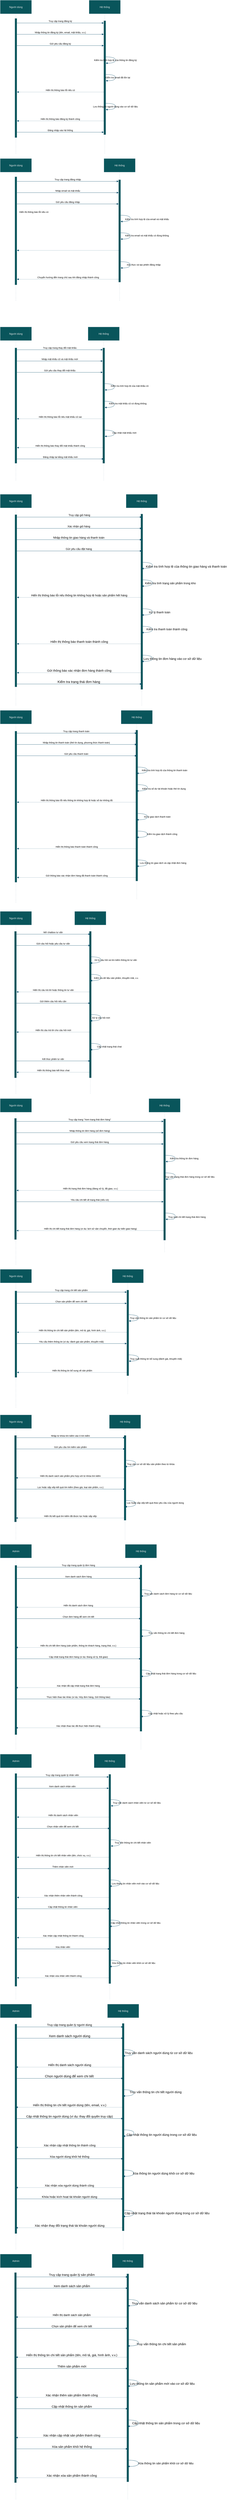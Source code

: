 <mxfile version="26.0.4">
  <diagram name="Page-1" id="5tShrO2ZHl7KtQqiCc1y">
    <mxGraphModel dx="1909" dy="1129" grid="0" gridSize="10" guides="1" tooltips="1" connect="1" arrows="1" fold="1" page="0" pageScale="1" pageWidth="850" pageHeight="1100" math="0" shadow="0">
      <root>
        <mxCell id="0" />
        <mxCell id="1" parent="0" />
        <mxCell id="Ah5w2enlJYlVjPLAPFVx-1" value="Người dùng" style="shape=umlLifeline;perimeter=lifelinePerimeter;whiteSpace=wrap;container=1;dropTarget=0;collapsible=0;recursiveResize=0;outlineConnect=0;portConstraint=eastwest;newEdgeStyle={&quot;edgeStyle&quot;:&quot;elbowEdgeStyle&quot;,&quot;elbow&quot;:&quot;vertical&quot;,&quot;curved&quot;:0,&quot;rounded&quot;:0};size=65;labelBackgroundColor=none;fillColor=#09555B;strokeColor=#BAC8D3;fontColor=#EEEEEE;" vertex="1" parent="1">
          <mxGeometry x="20" y="20" width="150" height="736" as="geometry" />
        </mxCell>
        <mxCell id="Ah5w2enlJYlVjPLAPFVx-12" value="" style="html=1;points=[[0,0,0,0,5],[0,1,0,0,-5],[1,0,0,0,5],[1,1,0,0,-5]];perimeter=orthogonalPerimeter;outlineConnect=0;targetShapes=umlLifeline;portConstraint=eastwest;newEdgeStyle={&quot;curved&quot;:0,&quot;rounded&quot;:0};labelBackgroundColor=none;fillColor=#09555B;strokeColor=#BAC8D3;fontColor=#EEEEEE;" vertex="1" parent="Ah5w2enlJYlVjPLAPFVx-1">
          <mxGeometry x="70" y="87" width="10" height="570" as="geometry" />
        </mxCell>
        <mxCell id="Ah5w2enlJYlVjPLAPFVx-2" value="Hệ thống" style="shape=umlLifeline;perimeter=lifelinePerimeter;whiteSpace=wrap;container=1;dropTarget=0;collapsible=0;recursiveResize=0;outlineConnect=0;portConstraint=eastwest;newEdgeStyle={&quot;edgeStyle&quot;:&quot;elbowEdgeStyle&quot;,&quot;elbow&quot;:&quot;vertical&quot;,&quot;curved&quot;:0,&quot;rounded&quot;:0};size=65;labelBackgroundColor=none;fillColor=#09555B;strokeColor=#BAC8D3;fontColor=#EEEEEE;" vertex="1" parent="1">
          <mxGeometry x="445" y="20" width="150" height="736" as="geometry" />
        </mxCell>
        <mxCell id="Ah5w2enlJYlVjPLAPFVx-15" value="" style="html=1;points=[[0,0,0,0,5],[0,1,0,0,-5],[1,0,0,0,5],[1,1,0,0,-5]];perimeter=orthogonalPerimeter;outlineConnect=0;targetShapes=umlLifeline;portConstraint=eastwest;newEdgeStyle={&quot;curved&quot;:0,&quot;rounded&quot;:0};labelBackgroundColor=none;fillColor=#09555B;strokeColor=#BAC8D3;fontColor=#EEEEEE;" vertex="1" parent="Ah5w2enlJYlVjPLAPFVx-2">
          <mxGeometry x="70" y="98" width="10" height="545" as="geometry" />
        </mxCell>
        <mxCell id="Ah5w2enlJYlVjPLAPFVx-6" value="Kiểm tra tính hợp lệ của thông tin đăng ký" style="curved=1;endArrow=block;rounded=0;labelBackgroundColor=none;strokeColor=#0B4D6A;fontColor=default;" edge="1" parent="Ah5w2enlJYlVjPLAPFVx-2" source="Ah5w2enlJYlVjPLAPFVx-15" target="Ah5w2enlJYlVjPLAPFVx-15">
          <mxGeometry relative="1" as="geometry">
            <Array as="points">
              <mxPoint x="126" y="271" />
              <mxPoint x="126" y="301" />
            </Array>
          </mxGeometry>
        </mxCell>
        <mxCell id="Ah5w2enlJYlVjPLAPFVx-7" value="Kiểm tra email đã tồn tại" style="curved=1;endArrow=block;rounded=0;labelBackgroundColor=none;strokeColor=#0B4D6A;fontColor=default;" edge="1" parent="Ah5w2enlJYlVjPLAPFVx-2" source="Ah5w2enlJYlVjPLAPFVx-15" target="Ah5w2enlJYlVjPLAPFVx-15">
          <mxGeometry x="-0.03" y="11" relative="1" as="geometry">
            <Array as="points">
              <mxPoint x="126" y="355" />
              <mxPoint x="126" y="385" />
            </Array>
            <mxPoint y="1" as="offset" />
          </mxGeometry>
        </mxCell>
        <mxCell id="Ah5w2enlJYlVjPLAPFVx-9" value="Lưu thông tin người dùng vào cơ sở dữ liệu" style="curved=1;endArrow=block;rounded=0;labelBackgroundColor=none;strokeColor=#0B4D6A;fontColor=default;" edge="1" parent="Ah5w2enlJYlVjPLAPFVx-2" source="Ah5w2enlJYlVjPLAPFVx-15" target="Ah5w2enlJYlVjPLAPFVx-15">
          <mxGeometry relative="1" as="geometry">
            <Array as="points">
              <mxPoint x="126" y="493" />
              <mxPoint x="126" y="523" />
            </Array>
          </mxGeometry>
        </mxCell>
        <mxCell id="Ah5w2enlJYlVjPLAPFVx-3" value="Truy cập trang đăng ký" style="verticalAlign=bottom;edgeStyle=elbowEdgeStyle;elbow=vertical;curved=0;rounded=0;endArrow=block;labelBackgroundColor=none;strokeColor=#0B4D6A;fontColor=default;" edge="1" parent="1" source="Ah5w2enlJYlVjPLAPFVx-12" target="Ah5w2enlJYlVjPLAPFVx-15">
          <mxGeometry relative="1" as="geometry">
            <Array as="points">
              <mxPoint x="316" y="129" />
            </Array>
          </mxGeometry>
        </mxCell>
        <mxCell id="Ah5w2enlJYlVjPLAPFVx-4" value="Nhập thông tin đăng ký (tên, email, mật khẩu, v.v.)" style="verticalAlign=bottom;edgeStyle=elbowEdgeStyle;elbow=vertical;curved=0;rounded=0;endArrow=block;labelBackgroundColor=none;strokeColor=#0B4D6A;fontColor=default;" edge="1" parent="1" source="Ah5w2enlJYlVjPLAPFVx-12" target="Ah5w2enlJYlVjPLAPFVx-15">
          <mxGeometry relative="1" as="geometry">
            <Array as="points">
              <mxPoint x="316" y="183" />
            </Array>
          </mxGeometry>
        </mxCell>
        <mxCell id="Ah5w2enlJYlVjPLAPFVx-5" value="Gửi yêu cầu đăng ký" style="verticalAlign=bottom;edgeStyle=elbowEdgeStyle;elbow=vertical;curved=0;rounded=0;endArrow=block;labelBackgroundColor=none;strokeColor=#0B4D6A;fontColor=default;" edge="1" parent="1" source="Ah5w2enlJYlVjPLAPFVx-12" target="Ah5w2enlJYlVjPLAPFVx-15">
          <mxGeometry relative="1" as="geometry">
            <Array as="points">
              <mxPoint x="316" y="237" />
            </Array>
          </mxGeometry>
        </mxCell>
        <mxCell id="Ah5w2enlJYlVjPLAPFVx-8" value="Hiển thị thông báo lỗi nếu có" style="verticalAlign=bottom;edgeStyle=elbowEdgeStyle;elbow=vertical;curved=0;rounded=0;dashed=1;dashPattern=2 3;endArrow=block;labelBackgroundColor=none;strokeColor=#0B4D6A;fontColor=default;" edge="1" parent="1" source="Ah5w2enlJYlVjPLAPFVx-15" target="Ah5w2enlJYlVjPLAPFVx-12">
          <mxGeometry relative="1" as="geometry">
            <Array as="points">
              <mxPoint x="319" y="459" />
            </Array>
          </mxGeometry>
        </mxCell>
        <mxCell id="Ah5w2enlJYlVjPLAPFVx-10" value="Hiển thị thông báo đăng ký thành công" style="verticalAlign=bottom;edgeStyle=elbowEdgeStyle;elbow=vertical;curved=0;rounded=0;dashed=1;dashPattern=2 3;endArrow=block;labelBackgroundColor=none;strokeColor=#0B4D6A;fontColor=default;" edge="1" parent="1" source="Ah5w2enlJYlVjPLAPFVx-15" target="Ah5w2enlJYlVjPLAPFVx-12">
          <mxGeometry relative="1" as="geometry">
            <Array as="points">
              <mxPoint x="319" y="597" />
            </Array>
          </mxGeometry>
        </mxCell>
        <mxCell id="Ah5w2enlJYlVjPLAPFVx-11" value="Đăng nhập vào hệ thống" style="verticalAlign=bottom;edgeStyle=elbowEdgeStyle;elbow=vertical;curved=0;rounded=0;endArrow=block;labelBackgroundColor=none;strokeColor=#0B4D6A;fontColor=default;" edge="1" parent="1" source="Ah5w2enlJYlVjPLAPFVx-12" target="Ah5w2enlJYlVjPLAPFVx-15">
          <mxGeometry relative="1" as="geometry">
            <Array as="points">
              <mxPoint x="316" y="651" />
            </Array>
          </mxGeometry>
        </mxCell>
        <mxCell id="Ah5w2enlJYlVjPLAPFVx-16" value="Người dùng" style="shape=umlLifeline;perimeter=lifelinePerimeter;whiteSpace=wrap;container=1;dropTarget=0;collapsible=0;recursiveResize=0;outlineConnect=0;portConstraint=eastwest;newEdgeStyle={&quot;edgeStyle&quot;:&quot;elbowEdgeStyle&quot;,&quot;elbow&quot;:&quot;vertical&quot;,&quot;curved&quot;:0,&quot;rounded&quot;:0};size=65;labelBackgroundColor=none;fillColor=#09555B;strokeColor=#BAC8D3;fontColor=#EEEEEE;" vertex="1" parent="1">
          <mxGeometry x="20" y="777" width="150" height="682" as="geometry" />
        </mxCell>
        <mxCell id="Ah5w2enlJYlVjPLAPFVx-17" value="Hệ thống" style="shape=umlLifeline;perimeter=lifelinePerimeter;whiteSpace=wrap;container=1;dropTarget=0;collapsible=0;recursiveResize=0;outlineConnect=0;portConstraint=eastwest;newEdgeStyle={&quot;edgeStyle&quot;:&quot;elbowEdgeStyle&quot;,&quot;elbow&quot;:&quot;vertical&quot;,&quot;curved&quot;:0,&quot;rounded&quot;:0};size=65;labelBackgroundColor=none;fillColor=#09555B;strokeColor=#BAC8D3;fontColor=#EEEEEE;" vertex="1" parent="1">
          <mxGeometry x="516" y="777" width="150" height="682" as="geometry" />
        </mxCell>
        <mxCell id="Ah5w2enlJYlVjPLAPFVx-28" value="" style="html=1;points=[[0,0,0,0,5],[0,1,0,0,-5],[1,0,0,0,5],[1,1,0,0,-5]];perimeter=orthogonalPerimeter;outlineConnect=0;targetShapes=umlLifeline;portConstraint=eastwest;newEdgeStyle={&quot;curved&quot;:0,&quot;rounded&quot;:0};labelBackgroundColor=none;fillColor=#09555B;strokeColor=#BAC8D3;fontColor=#EEEEEE;" vertex="1" parent="Ah5w2enlJYlVjPLAPFVx-17">
          <mxGeometry x="70" y="101" width="10" height="490" as="geometry" />
        </mxCell>
        <mxCell id="Ah5w2enlJYlVjPLAPFVx-21" value="Kiểm tra tính hợp lệ của email và mật khẩu" style="curved=1;endArrow=block;rounded=0;labelBackgroundColor=none;strokeColor=#0B4D6A;fontColor=default;" edge="1" parent="Ah5w2enlJYlVjPLAPFVx-17" source="Ah5w2enlJYlVjPLAPFVx-28" target="Ah5w2enlJYlVjPLAPFVx-28">
          <mxGeometry x="0.045" y="80" relative="1" as="geometry">
            <Array as="points">
              <mxPoint x="126" y="271" />
              <mxPoint x="126" y="301" />
            </Array>
            <mxPoint y="1" as="offset" />
          </mxGeometry>
        </mxCell>
        <mxCell id="Ah5w2enlJYlVjPLAPFVx-22" value="Kiểm tra email và mật khẩu có đúng không" style="curved=1;endArrow=block;rounded=0;labelBackgroundColor=none;strokeColor=#0B4D6A;fontColor=default;" edge="1" parent="Ah5w2enlJYlVjPLAPFVx-17" source="Ah5w2enlJYlVjPLAPFVx-28" target="Ah5w2enlJYlVjPLAPFVx-28">
          <mxGeometry x="-0.06" y="80" relative="1" as="geometry">
            <Array as="points">
              <mxPoint x="126" y="355" />
              <mxPoint x="126" y="385" />
            </Array>
            <mxPoint y="1" as="offset" />
          </mxGeometry>
        </mxCell>
        <mxCell id="Ah5w2enlJYlVjPLAPFVx-24" value="Xác thực và tạo phiên đăng nhập" style="curved=1;endArrow=block;rounded=0;labelBackgroundColor=none;strokeColor=#0B4D6A;fontColor=default;" edge="1" parent="Ah5w2enlJYlVjPLAPFVx-17" source="Ah5w2enlJYlVjPLAPFVx-28" target="Ah5w2enlJYlVjPLAPFVx-28">
          <mxGeometry x="-0.03" y="64" relative="1" as="geometry">
            <Array as="points">
              <mxPoint x="126" y="493" />
              <mxPoint x="126" y="523" />
            </Array>
            <mxPoint y="1" as="offset" />
          </mxGeometry>
        </mxCell>
        <mxCell id="Ah5w2enlJYlVjPLAPFVx-18" value="Truy cập trang đăng nhập" style="verticalAlign=bottom;edgeStyle=elbowEdgeStyle;elbow=vertical;curved=0;rounded=0;endArrow=block;labelBackgroundColor=none;strokeColor=#0B4D6A;fontColor=default;" edge="1" parent="1" source="Ah5w2enlJYlVjPLAPFVx-26" target="Ah5w2enlJYlVjPLAPFVx-28">
          <mxGeometry relative="1" as="geometry">
            <Array as="points">
              <mxPoint x="352" y="886" />
            </Array>
          </mxGeometry>
        </mxCell>
        <mxCell id="Ah5w2enlJYlVjPLAPFVx-19" value="Nhập email và mật khẩu" style="verticalAlign=bottom;edgeStyle=elbowEdgeStyle;elbow=vertical;curved=0;rounded=0;endArrow=block;labelBackgroundColor=none;strokeColor=#0B4D6A;fontColor=default;" edge="1" parent="1" source="Ah5w2enlJYlVjPLAPFVx-26" target="Ah5w2enlJYlVjPLAPFVx-28">
          <mxGeometry relative="1" as="geometry">
            <Array as="points">
              <mxPoint x="352" y="940" />
            </Array>
          </mxGeometry>
        </mxCell>
        <mxCell id="Ah5w2enlJYlVjPLAPFVx-20" value="Gửi yêu cầu đăng nhập" style="verticalAlign=bottom;edgeStyle=elbowEdgeStyle;elbow=vertical;curved=0;rounded=0;endArrow=block;labelBackgroundColor=none;strokeColor=#0B4D6A;fontColor=default;" edge="1" parent="1" source="Ah5w2enlJYlVjPLAPFVx-26" target="Ah5w2enlJYlVjPLAPFVx-28">
          <mxGeometry relative="1" as="geometry">
            <Array as="points">
              <mxPoint x="352" y="994" />
            </Array>
          </mxGeometry>
        </mxCell>
        <mxCell id="Ah5w2enlJYlVjPLAPFVx-23" value="Hiển thị thông báo lỗi nếu có" style="verticalAlign=bottom;edgeStyle=elbowEdgeStyle;elbow=vertical;curved=0;rounded=0;dashed=1;dashPattern=2 3;endArrow=block;labelBackgroundColor=none;strokeColor=#0B4D6A;fontColor=default;" edge="1" parent="1" source="Ah5w2enlJYlVjPLAPFVx-26" target="Ah5w2enlJYlVjPLAPFVx-16">
          <mxGeometry x="0.995" y="85" relative="1" as="geometry">
            <Array as="points" />
            <mxPoint x="86" y="-81" as="offset" />
          </mxGeometry>
        </mxCell>
        <mxCell id="Ah5w2enlJYlVjPLAPFVx-25" value="Chuyển hướng đến trang chủ sau khi đăng nhập thành công" style="verticalAlign=bottom;edgeStyle=elbowEdgeStyle;elbow=vertical;curved=0;rounded=0;dashed=1;dashPattern=2 3;endArrow=block;labelBackgroundColor=none;strokeColor=#0B4D6A;fontColor=default;" edge="1" parent="1" source="Ah5w2enlJYlVjPLAPFVx-17" target="Ah5w2enlJYlVjPLAPFVx-26">
          <mxGeometry relative="1" as="geometry">
            <Array as="points">
              <mxPoint x="355" y="1354" />
            </Array>
            <mxPoint x="95" y="1354" as="targetPoint" />
          </mxGeometry>
        </mxCell>
        <mxCell id="Ah5w2enlJYlVjPLAPFVx-27" value="" style="verticalAlign=bottom;edgeStyle=elbowEdgeStyle;elbow=vertical;curved=0;rounded=0;dashed=1;dashPattern=2 3;endArrow=block;labelBackgroundColor=none;strokeColor=#0B4D6A;fontColor=default;" edge="1" parent="1" source="Ah5w2enlJYlVjPLAPFVx-17" target="Ah5w2enlJYlVjPLAPFVx-26">
          <mxGeometry relative="1" as="geometry">
            <Array as="points">
              <mxPoint x="355" y="1216" />
            </Array>
            <mxPoint x="591" y="1216" as="sourcePoint" />
            <mxPoint x="94" y="1216" as="targetPoint" />
          </mxGeometry>
        </mxCell>
        <mxCell id="Ah5w2enlJYlVjPLAPFVx-26" value="" style="html=1;points=[[0,0,0,0,5],[0,1,0,0,-5],[1,0,0,0,5],[1,1,0,0,-5]];perimeter=orthogonalPerimeter;outlineConnect=0;targetShapes=umlLifeline;portConstraint=eastwest;newEdgeStyle={&quot;curved&quot;:0,&quot;rounded&quot;:0};labelBackgroundColor=none;fillColor=#09555B;strokeColor=#BAC8D3;fontColor=#EEEEEE;" vertex="1" parent="1">
          <mxGeometry x="90" y="864" width="10" height="517" as="geometry" />
        </mxCell>
        <mxCell id="Ah5w2enlJYlVjPLAPFVx-29" value="Người dùng" style="shape=umlLifeline;perimeter=lifelinePerimeter;whiteSpace=wrap;container=1;dropTarget=0;collapsible=0;recursiveResize=0;outlineConnect=0;portConstraint=eastwest;newEdgeStyle={&quot;edgeStyle&quot;:&quot;elbowEdgeStyle&quot;,&quot;elbow&quot;:&quot;vertical&quot;,&quot;curved&quot;:0,&quot;rounded&quot;:0};size=65;labelBackgroundColor=none;fillColor=#09555B;strokeColor=#BAC8D3;fontColor=#EEEEEE;" vertex="1" parent="1">
          <mxGeometry x="20" y="1582" width="150" height="736" as="geometry" />
        </mxCell>
        <mxCell id="Ah5w2enlJYlVjPLAPFVx-40" value="" style="html=1;points=[[0,0,0,0,5],[0,1,0,0,-5],[1,0,0,0,5],[1,1,0,0,-5]];perimeter=orthogonalPerimeter;outlineConnect=0;targetShapes=umlLifeline;portConstraint=eastwest;newEdgeStyle={&quot;curved&quot;:0,&quot;rounded&quot;:0};labelBackgroundColor=none;fillColor=#09555B;strokeColor=#BAC8D3;fontColor=#EEEEEE;" vertex="1" parent="Ah5w2enlJYlVjPLAPFVx-29">
          <mxGeometry x="70" y="100" width="10" height="552" as="geometry" />
        </mxCell>
        <mxCell id="Ah5w2enlJYlVjPLAPFVx-30" value="Hệ thống" style="shape=umlLifeline;perimeter=lifelinePerimeter;whiteSpace=wrap;container=1;dropTarget=0;collapsible=0;recursiveResize=0;outlineConnect=0;portConstraint=eastwest;newEdgeStyle={&quot;edgeStyle&quot;:&quot;elbowEdgeStyle&quot;,&quot;elbow&quot;:&quot;vertical&quot;,&quot;curved&quot;:0,&quot;rounded&quot;:0};size=65;labelBackgroundColor=none;fillColor=#09555B;strokeColor=#BAC8D3;fontColor=#EEEEEE;" vertex="1" parent="1">
          <mxGeometry x="440" y="1582" width="150" height="736" as="geometry" />
        </mxCell>
        <mxCell id="Ah5w2enlJYlVjPLAPFVx-41" value="" style="html=1;points=[[0,0,0,0,5],[0,1,0,0,-5],[1,0,0,0,5],[1,1,0,0,-5]];perimeter=orthogonalPerimeter;outlineConnect=0;targetShapes=umlLifeline;portConstraint=eastwest;newEdgeStyle={&quot;curved&quot;:0,&quot;rounded&quot;:0};labelBackgroundColor=none;fillColor=#09555B;strokeColor=#BAC8D3;fontColor=#EEEEEE;" vertex="1" parent="Ah5w2enlJYlVjPLAPFVx-30">
          <mxGeometry x="70" y="100" width="10" height="552" as="geometry" />
        </mxCell>
        <mxCell id="Ah5w2enlJYlVjPLAPFVx-34" value="Kiểm tra tính hợp lệ của mật khẩu cũ" style="curved=1;endArrow=block;rounded=0;labelBackgroundColor=none;strokeColor=#0B4D6A;fontColor=default;" edge="1" parent="Ah5w2enlJYlVjPLAPFVx-30" source="Ah5w2enlJYlVjPLAPFVx-30" target="Ah5w2enlJYlVjPLAPFVx-41">
          <mxGeometry x="-0.03" y="73" relative="1" as="geometry">
            <Array as="points">
              <mxPoint x="126" y="271" />
              <mxPoint x="126" y="301" />
            </Array>
            <mxPoint as="offset" />
          </mxGeometry>
        </mxCell>
        <mxCell id="Ah5w2enlJYlVjPLAPFVx-35" value="Kiểm tra mật khẩu cũ có đúng không" style="curved=1;endArrow=block;rounded=0;labelBackgroundColor=none;strokeColor=#0B4D6A;fontColor=default;" edge="1" parent="Ah5w2enlJYlVjPLAPFVx-30" source="Ah5w2enlJYlVjPLAPFVx-30" target="Ah5w2enlJYlVjPLAPFVx-41">
          <mxGeometry x="-0.03" y="64" relative="1" as="geometry">
            <Array as="points">
              <mxPoint x="126" y="355" />
              <mxPoint x="126" y="385" />
            </Array>
            <mxPoint as="offset" />
          </mxGeometry>
        </mxCell>
        <mxCell id="Ah5w2enlJYlVjPLAPFVx-37" value="Cập nhật mật khẩu mới" style="curved=1;endArrow=block;rounded=0;labelBackgroundColor=none;strokeColor=#0B4D6A;fontColor=default;" edge="1" parent="Ah5w2enlJYlVjPLAPFVx-30" source="Ah5w2enlJYlVjPLAPFVx-30" target="Ah5w2enlJYlVjPLAPFVx-41">
          <mxGeometry y="48" relative="1" as="geometry">
            <Array as="points">
              <mxPoint x="126" y="493" />
              <mxPoint x="126" y="523" />
            </Array>
            <mxPoint as="offset" />
          </mxGeometry>
        </mxCell>
        <mxCell id="Ah5w2enlJYlVjPLAPFVx-31" value="Truy cập trang thay đổi mật khẩu" style="verticalAlign=bottom;edgeStyle=elbowEdgeStyle;elbow=vertical;curved=0;rounded=0;endArrow=block;labelBackgroundColor=none;strokeColor=#0B4D6A;fontColor=default;" edge="1" parent="1" source="Ah5w2enlJYlVjPLAPFVx-40" target="Ah5w2enlJYlVjPLAPFVx-41">
          <mxGeometry relative="1" as="geometry">
            <Array as="points">
              <mxPoint x="314" y="1691" />
            </Array>
          </mxGeometry>
        </mxCell>
        <mxCell id="Ah5w2enlJYlVjPLAPFVx-32" value="Nhập mật khẩu cũ và mật khẩu mới" style="verticalAlign=bottom;edgeStyle=elbowEdgeStyle;elbow=vertical;curved=0;rounded=0;endArrow=block;labelBackgroundColor=none;strokeColor=#0B4D6A;fontColor=default;" edge="1" parent="1" source="Ah5w2enlJYlVjPLAPFVx-40" target="Ah5w2enlJYlVjPLAPFVx-41">
          <mxGeometry relative="1" as="geometry">
            <Array as="points">
              <mxPoint x="314" y="1745" />
            </Array>
            <mxPoint x="515" y="1745" as="targetPoint" />
          </mxGeometry>
        </mxCell>
        <mxCell id="Ah5w2enlJYlVjPLAPFVx-33" value="Gửi yêu cầu thay đổi mật khẩu" style="verticalAlign=bottom;edgeStyle=elbowEdgeStyle;elbow=vertical;curved=0;rounded=0;endArrow=block;labelBackgroundColor=none;strokeColor=#0B4D6A;fontColor=default;" edge="1" parent="1" source="Ah5w2enlJYlVjPLAPFVx-40" target="Ah5w2enlJYlVjPLAPFVx-41">
          <mxGeometry relative="1" as="geometry">
            <Array as="points">
              <mxPoint x="314" y="1799" />
            </Array>
          </mxGeometry>
        </mxCell>
        <mxCell id="Ah5w2enlJYlVjPLAPFVx-36" value="Hiển thị thông báo lỗi nếu mật khẩu cũ sai" style="verticalAlign=bottom;edgeStyle=elbowEdgeStyle;elbow=vertical;curved=0;rounded=0;dashed=1;dashPattern=2 3;endArrow=block;labelBackgroundColor=none;strokeColor=#0B4D6A;fontColor=default;" edge="1" parent="1" source="Ah5w2enlJYlVjPLAPFVx-30" target="Ah5w2enlJYlVjPLAPFVx-40">
          <mxGeometry relative="1" as="geometry">
            <Array as="points">
              <mxPoint x="317" y="2021" />
            </Array>
          </mxGeometry>
        </mxCell>
        <mxCell id="Ah5w2enlJYlVjPLAPFVx-38" value="Hiển thị thông báo thay đổi mật khẩu thành công" style="verticalAlign=bottom;edgeStyle=elbowEdgeStyle;elbow=vertical;curved=0;rounded=0;dashed=1;dashPattern=2 3;endArrow=block;labelBackgroundColor=none;strokeColor=#0B4D6A;fontColor=default;" edge="1" parent="1" source="Ah5w2enlJYlVjPLAPFVx-30" target="Ah5w2enlJYlVjPLAPFVx-40">
          <mxGeometry relative="1" as="geometry">
            <Array as="points">
              <mxPoint x="317" y="2159" />
            </Array>
          </mxGeometry>
        </mxCell>
        <mxCell id="Ah5w2enlJYlVjPLAPFVx-39" value="Đăng nhập lại bằng mật khẩu mới" style="verticalAlign=bottom;edgeStyle=elbowEdgeStyle;elbow=vertical;curved=0;rounded=0;endArrow=block;labelBackgroundColor=none;strokeColor=#0B4D6A;fontColor=default;" edge="1" parent="1" source="Ah5w2enlJYlVjPLAPFVx-40" target="Ah5w2enlJYlVjPLAPFVx-30">
          <mxGeometry relative="1" as="geometry">
            <Array as="points">
              <mxPoint x="314" y="2213" />
            </Array>
          </mxGeometry>
        </mxCell>
        <mxCell id="Ah5w2enlJYlVjPLAPFVx-42" value="Người dùng" style="shape=umlLifeline;perimeter=lifelinePerimeter;whiteSpace=wrap;container=1;dropTarget=0;collapsible=0;recursiveResize=0;outlineConnect=0;portConstraint=eastwest;newEdgeStyle={&quot;edgeStyle&quot;:&quot;elbowEdgeStyle&quot;,&quot;elbow&quot;:&quot;vertical&quot;,&quot;curved&quot;:0,&quot;rounded&quot;:0};size=65;labelBackgroundColor=none;fillColor=#09555B;strokeColor=#BAC8D3;fontColor=#EEEEEE;" vertex="1" parent="1">
          <mxGeometry x="20" y="2382" width="150" height="1012" as="geometry" />
        </mxCell>
        <mxCell id="Ah5w2enlJYlVjPLAPFVx-57" value="" style="html=1;points=[[0,0,0,0,5],[0,1,0,0,-5],[1,0,0,0,5],[1,1,0,0,-5]];perimeter=orthogonalPerimeter;outlineConnect=0;targetShapes=umlLifeline;portConstraint=eastwest;newEdgeStyle={&quot;curved&quot;:0,&quot;rounded&quot;:0};labelBackgroundColor=none;fillColor=#09555B;strokeColor=#BAC8D3;fontColor=#EEEEEE;" vertex="1" parent="Ah5w2enlJYlVjPLAPFVx-42">
          <mxGeometry x="70" y="97" width="10" height="824" as="geometry" />
        </mxCell>
        <mxCell id="Ah5w2enlJYlVjPLAPFVx-43" value="Hệ thống" style="shape=umlLifeline;perimeter=lifelinePerimeter;whiteSpace=wrap;container=1;dropTarget=0;collapsible=0;recursiveResize=0;outlineConnect=0;portConstraint=eastwest;newEdgeStyle={&quot;edgeStyle&quot;:&quot;elbowEdgeStyle&quot;,&quot;elbow&quot;:&quot;vertical&quot;,&quot;curved&quot;:0,&quot;rounded&quot;:0};size=65;labelBackgroundColor=none;fillColor=#09555B;strokeColor=#BAC8D3;fontColor=#EEEEEE;" vertex="1" parent="1">
          <mxGeometry x="622" y="2382" width="150" height="1012" as="geometry" />
        </mxCell>
        <mxCell id="Ah5w2enlJYlVjPLAPFVx-58" value="" style="html=1;points=[[0,0,0,0,5],[0,1,0,0,-5],[1,0,0,0,5],[1,1,0,0,-5]];perimeter=orthogonalPerimeter;outlineConnect=0;targetShapes=umlLifeline;portConstraint=eastwest;newEdgeStyle={&quot;curved&quot;:0,&quot;rounded&quot;:0};labelBackgroundColor=none;fillColor=#09555B;strokeColor=#BAC8D3;fontColor=#EEEEEE;" vertex="1" parent="Ah5w2enlJYlVjPLAPFVx-43">
          <mxGeometry x="70" y="94" width="10" height="839" as="geometry" />
        </mxCell>
        <mxCell id="Ah5w2enlJYlVjPLAPFVx-44" value="Truy cập giỏ hàng" style="verticalAlign=bottom;edgeStyle=elbowEdgeStyle;elbow=vertical;curved=0;rounded=0;endArrow=block;labelBackgroundColor=none;strokeColor=#0B4D6A;fontColor=default;fontSize=13;" edge="1" parent="1" source="Ah5w2enlJYlVjPLAPFVx-57" target="Ah5w2enlJYlVjPLAPFVx-43">
          <mxGeometry relative="1" as="geometry">
            <Array as="points">
              <mxPoint x="405" y="2491" />
            </Array>
          </mxGeometry>
        </mxCell>
        <mxCell id="Ah5w2enlJYlVjPLAPFVx-45" value="Xác nhận giỏ hàng" style="verticalAlign=bottom;edgeStyle=elbowEdgeStyle;elbow=vertical;curved=0;rounded=0;endArrow=block;labelBackgroundColor=none;strokeColor=#0B4D6A;fontColor=default;fontSize=13;" edge="1" parent="1" source="Ah5w2enlJYlVjPLAPFVx-42" target="Ah5w2enlJYlVjPLAPFVx-43">
          <mxGeometry relative="1" as="geometry">
            <Array as="points">
              <mxPoint x="405" y="2545" />
            </Array>
          </mxGeometry>
        </mxCell>
        <mxCell id="Ah5w2enlJYlVjPLAPFVx-46" value="Nhập thông tin giao hàng và thanh toán" style="verticalAlign=bottom;edgeStyle=elbowEdgeStyle;elbow=vertical;curved=0;rounded=0;endArrow=block;labelBackgroundColor=none;strokeColor=#0B4D6A;fontColor=default;fontSize=14;" edge="1" parent="1" source="Ah5w2enlJYlVjPLAPFVx-42" target="Ah5w2enlJYlVjPLAPFVx-43">
          <mxGeometry relative="1" as="geometry">
            <Array as="points">
              <mxPoint x="405" y="2599" />
            </Array>
          </mxGeometry>
        </mxCell>
        <mxCell id="Ah5w2enlJYlVjPLAPFVx-47" value="Gửi yêu cầu đặt hàng" style="verticalAlign=bottom;edgeStyle=elbowEdgeStyle;elbow=vertical;curved=0;rounded=0;endArrow=block;labelBackgroundColor=none;strokeColor=#0B4D6A;fontColor=default;fontSize=13;" edge="1" parent="1" source="Ah5w2enlJYlVjPLAPFVx-42" target="Ah5w2enlJYlVjPLAPFVx-43">
          <mxGeometry relative="1" as="geometry">
            <Array as="points">
              <mxPoint x="405" y="2653" />
            </Array>
          </mxGeometry>
        </mxCell>
        <mxCell id="Ah5w2enlJYlVjPLAPFVx-48" value="Kiểm tra tính hợp lệ của thông tin giao hàng và thanh toán" style="curved=1;endArrow=block;rounded=0;labelBackgroundColor=none;strokeColor=#0B4D6A;fontColor=default;fontSize=15;" edge="1" parent="1" source="Ah5w2enlJYlVjPLAPFVx-43" target="Ah5w2enlJYlVjPLAPFVx-43">
          <mxGeometry x="0.06" y="162" relative="1" as="geometry">
            <Array as="points">
              <mxPoint x="748" y="2707" />
              <mxPoint x="748" y="2737" />
            </Array>
            <mxPoint as="offset" />
          </mxGeometry>
        </mxCell>
        <mxCell id="Ah5w2enlJYlVjPLAPFVx-49" value="Kiểm tra tình trạng sản phẩm trong kho" style="curved=1;endArrow=block;rounded=0;labelBackgroundColor=none;strokeColor=#0B4D6A;fontColor=default;fontSize=14;" edge="1" parent="1" source="Ah5w2enlJYlVjPLAPFVx-43" target="Ah5w2enlJYlVjPLAPFVx-43">
          <mxGeometry x="0.015" y="86" relative="1" as="geometry">
            <Array as="points">
              <mxPoint x="748" y="2791" />
              <mxPoint x="748" y="2821" />
            </Array>
            <mxPoint y="-1" as="offset" />
          </mxGeometry>
        </mxCell>
        <mxCell id="Ah5w2enlJYlVjPLAPFVx-50" value="Hiển thị thông báo lỗi nếu thông tin không hợp lệ hoặc sản phẩm hết hàng" style="verticalAlign=bottom;edgeStyle=elbowEdgeStyle;elbow=vertical;curved=0;rounded=0;dashed=1;dashPattern=2 3;endArrow=block;labelBackgroundColor=none;strokeColor=#0B4D6A;fontColor=default;fontSize=14;" edge="1" parent="1" source="Ah5w2enlJYlVjPLAPFVx-43" target="Ah5w2enlJYlVjPLAPFVx-57">
          <mxGeometry relative="1" as="geometry">
            <Array as="points">
              <mxPoint x="408" y="2875" />
            </Array>
          </mxGeometry>
        </mxCell>
        <mxCell id="Ah5w2enlJYlVjPLAPFVx-51" value="Xử lý thanh toán" style="curved=1;endArrow=block;rounded=0;labelBackgroundColor=none;strokeColor=#0B4D6A;fontColor=default;fontSize=14;" edge="1" parent="1" source="Ah5w2enlJYlVjPLAPFVx-43" target="Ah5w2enlJYlVjPLAPFVx-43">
          <mxGeometry x="0.015" y="34" relative="1" as="geometry">
            <Array as="points">
              <mxPoint x="748" y="2929" />
              <mxPoint x="748" y="2959" />
            </Array>
            <mxPoint as="offset" />
          </mxGeometry>
        </mxCell>
        <mxCell id="Ah5w2enlJYlVjPLAPFVx-52" value="Kiểm tra thanh toán thành công" style="curved=1;endArrow=block;rounded=0;labelBackgroundColor=none;strokeColor=#0B4D6A;fontColor=default;fontSize=14;" edge="1" parent="1" source="Ah5w2enlJYlVjPLAPFVx-43" target="Ah5w2enlJYlVjPLAPFVx-43">
          <mxGeometry x="-0.03" y="69" relative="1" as="geometry">
            <Array as="points">
              <mxPoint x="748" y="3013" />
              <mxPoint x="748" y="3043" />
            </Array>
            <mxPoint as="offset" />
          </mxGeometry>
        </mxCell>
        <mxCell id="Ah5w2enlJYlVjPLAPFVx-53" value="Hiển thị thông báo thanh toán thành công" style="verticalAlign=bottom;edgeStyle=elbowEdgeStyle;elbow=vertical;curved=0;rounded=0;dashed=1;dashPattern=2 3;endArrow=block;labelBackgroundColor=none;strokeColor=#0B4D6A;fontColor=default;fontSize=15;" edge="1" parent="1" source="Ah5w2enlJYlVjPLAPFVx-43" target="Ah5w2enlJYlVjPLAPFVx-57">
          <mxGeometry relative="1" as="geometry">
            <Array as="points">
              <mxPoint x="408" y="3097" />
            </Array>
          </mxGeometry>
        </mxCell>
        <mxCell id="Ah5w2enlJYlVjPLAPFVx-54" value="Lưu thông tin đơn hàng vào cơ sở dữ liệu" style="curved=1;endArrow=block;rounded=0;labelBackgroundColor=none;strokeColor=#0B4D6A;fontColor=default;fontSize=15;" edge="1" parent="1" source="Ah5w2enlJYlVjPLAPFVx-43" target="Ah5w2enlJYlVjPLAPFVx-43">
          <mxGeometry y="96" relative="1" as="geometry">
            <Array as="points">
              <mxPoint x="748" y="3151" />
              <mxPoint x="748" y="3181" />
            </Array>
            <mxPoint y="1" as="offset" />
          </mxGeometry>
        </mxCell>
        <mxCell id="Ah5w2enlJYlVjPLAPFVx-55" value="Gửi thông báo xác nhận đơn hàng thành công" style="verticalAlign=bottom;edgeStyle=elbowEdgeStyle;elbow=vertical;curved=0;rounded=0;dashed=1;dashPattern=2 3;endArrow=block;labelBackgroundColor=none;strokeColor=#0B4D6A;fontColor=default;fontSize=15;" edge="1" parent="1" source="Ah5w2enlJYlVjPLAPFVx-43" target="Ah5w2enlJYlVjPLAPFVx-57">
          <mxGeometry relative="1" as="geometry">
            <Array as="points">
              <mxPoint x="408" y="3235" />
            </Array>
          </mxGeometry>
        </mxCell>
        <mxCell id="Ah5w2enlJYlVjPLAPFVx-56" value="Kiểm tra trạng thái đơn hàng" style="verticalAlign=bottom;edgeStyle=elbowEdgeStyle;elbow=vertical;curved=0;rounded=0;endArrow=block;labelBackgroundColor=none;strokeColor=#0B4D6A;fontColor=default;fontSize=16;" edge="1" parent="1" source="Ah5w2enlJYlVjPLAPFVx-42" target="Ah5w2enlJYlVjPLAPFVx-43">
          <mxGeometry relative="1" as="geometry">
            <Array as="points">
              <mxPoint x="405" y="3289" />
            </Array>
          </mxGeometry>
        </mxCell>
        <mxCell id="Ah5w2enlJYlVjPLAPFVx-59" value="Người dùng" style="shape=umlLifeline;perimeter=lifelinePerimeter;whiteSpace=wrap;container=1;dropTarget=0;collapsible=0;recursiveResize=0;outlineConnect=0;portConstraint=eastwest;newEdgeStyle={&quot;edgeStyle&quot;:&quot;elbowEdgeStyle&quot;,&quot;elbow&quot;:&quot;vertical&quot;,&quot;curved&quot;:0,&quot;rounded&quot;:0};size=65;labelBackgroundColor=none;fillColor=#09555B;strokeColor=#BAC8D3;fontColor=#EEEEEE;" vertex="1" parent="1">
          <mxGeometry x="20" y="3415" width="150" height="923" as="geometry" />
        </mxCell>
        <mxCell id="Ah5w2enlJYlVjPLAPFVx-72" value="" style="html=1;points=[[0,0,0,0,5],[0,1,0,0,-5],[1,0,0,0,5],[1,1,0,0,-5]];perimeter=orthogonalPerimeter;outlineConnect=0;targetShapes=umlLifeline;portConstraint=eastwest;newEdgeStyle={&quot;curved&quot;:0,&quot;rounded&quot;:0};labelBackgroundColor=none;fillColor=#09555B;strokeColor=#BAC8D3;fontColor=#EEEEEE;" vertex="1" parent="Ah5w2enlJYlVjPLAPFVx-59">
          <mxGeometry x="70" y="99" width="10" height="723" as="geometry" />
        </mxCell>
        <mxCell id="Ah5w2enlJYlVjPLAPFVx-60" value="Hệ thống" style="shape=umlLifeline;perimeter=lifelinePerimeter;whiteSpace=wrap;container=1;dropTarget=0;collapsible=0;recursiveResize=0;outlineConnect=0;portConstraint=eastwest;newEdgeStyle={&quot;edgeStyle&quot;:&quot;elbowEdgeStyle&quot;,&quot;elbow&quot;:&quot;vertical&quot;,&quot;curved&quot;:0,&quot;rounded&quot;:0};size=65;labelBackgroundColor=none;fillColor=#09555B;strokeColor=#BAC8D3;fontColor=#EEEEEE;" vertex="1" parent="1">
          <mxGeometry x="598" y="3415" width="150" height="904" as="geometry" />
        </mxCell>
        <mxCell id="Ah5w2enlJYlVjPLAPFVx-73" value="" style="html=1;points=[[0,0,0,0,5],[0,1,0,0,-5],[1,0,0,0,5],[1,1,0,0,-5]];perimeter=orthogonalPerimeter;outlineConnect=0;targetShapes=umlLifeline;portConstraint=eastwest;newEdgeStyle={&quot;curved&quot;:0,&quot;rounded&quot;:0};labelBackgroundColor=none;fillColor=#09555B;strokeColor=#BAC8D3;fontColor=#EEEEEE;" vertex="1" parent="Ah5w2enlJYlVjPLAPFVx-60">
          <mxGeometry x="70" y="94" width="10" height="722" as="geometry" />
        </mxCell>
        <mxCell id="Ah5w2enlJYlVjPLAPFVx-61" value="Truy cập trang thanh toán" style="verticalAlign=bottom;edgeStyle=elbowEdgeStyle;elbow=vertical;curved=0;rounded=0;endArrow=block;labelBackgroundColor=none;strokeColor=#0B4D6A;fontColor=default;" edge="1" parent="1" source="Ah5w2enlJYlVjPLAPFVx-59" target="Ah5w2enlJYlVjPLAPFVx-60">
          <mxGeometry relative="1" as="geometry">
            <Array as="points">
              <mxPoint x="393" y="3524" />
            </Array>
          </mxGeometry>
        </mxCell>
        <mxCell id="Ah5w2enlJYlVjPLAPFVx-62" value="Nhập thông tin thanh toán (thẻ tín dụng, phương thức thanh toán)" style="verticalAlign=bottom;edgeStyle=elbowEdgeStyle;elbow=vertical;curved=0;rounded=0;endArrow=block;labelBackgroundColor=none;strokeColor=#0B4D6A;fontColor=default;" edge="1" parent="1" source="Ah5w2enlJYlVjPLAPFVx-59" target="Ah5w2enlJYlVjPLAPFVx-60">
          <mxGeometry relative="1" as="geometry">
            <Array as="points">
              <mxPoint x="393" y="3578" />
            </Array>
          </mxGeometry>
        </mxCell>
        <mxCell id="Ah5w2enlJYlVjPLAPFVx-63" value="Gửi yêu cầu thanh toán" style="verticalAlign=bottom;edgeStyle=elbowEdgeStyle;elbow=vertical;curved=0;rounded=0;endArrow=block;labelBackgroundColor=none;strokeColor=#0B4D6A;fontColor=default;" edge="1" parent="1" source="Ah5w2enlJYlVjPLAPFVx-59" target="Ah5w2enlJYlVjPLAPFVx-60">
          <mxGeometry relative="1" as="geometry">
            <Array as="points">
              <mxPoint x="393" y="3632" />
            </Array>
          </mxGeometry>
        </mxCell>
        <mxCell id="Ah5w2enlJYlVjPLAPFVx-64" value="Kiểm tra tính hợp lệ của thông tin thanh toán" style="curved=1;endArrow=block;rounded=0;labelBackgroundColor=none;strokeColor=#0B4D6A;fontColor=default;" edge="1" parent="1" source="Ah5w2enlJYlVjPLAPFVx-60" target="Ah5w2enlJYlVjPLAPFVx-60">
          <mxGeometry y="82" relative="1" as="geometry">
            <Array as="points">
              <mxPoint x="724" y="3686" />
              <mxPoint x="724" y="3716" />
            </Array>
            <mxPoint as="offset" />
          </mxGeometry>
        </mxCell>
        <mxCell id="Ah5w2enlJYlVjPLAPFVx-65" value="Kiểm tra số dư tài khoản hoặc thẻ tín dụng" style="curved=1;endArrow=block;rounded=0;labelBackgroundColor=none;strokeColor=#0B4D6A;fontColor=default;" edge="1" parent="1" source="Ah5w2enlJYlVjPLAPFVx-60" target="Ah5w2enlJYlVjPLAPFVx-60">
          <mxGeometry x="0.06" y="79" relative="1" as="geometry">
            <Array as="points">
              <mxPoint x="724" y="3770" />
              <mxPoint x="724" y="3800" />
            </Array>
            <mxPoint as="offset" />
          </mxGeometry>
        </mxCell>
        <mxCell id="Ah5w2enlJYlVjPLAPFVx-66" value="Hiển thị thông báo lỗi nếu thông tin không hợp lệ hoặc số dư không đủ" style="verticalAlign=bottom;edgeStyle=elbowEdgeStyle;elbow=vertical;curved=0;rounded=0;dashed=1;dashPattern=2 3;endArrow=block;labelBackgroundColor=none;strokeColor=#0B4D6A;fontColor=default;" edge="1" parent="1" source="Ah5w2enlJYlVjPLAPFVx-60" target="Ah5w2enlJYlVjPLAPFVx-72">
          <mxGeometry relative="1" as="geometry">
            <Array as="points">
              <mxPoint x="396" y="3854" />
            </Array>
          </mxGeometry>
        </mxCell>
        <mxCell id="Ah5w2enlJYlVjPLAPFVx-67" value="Xử lý giao dịch thanh toán" style="curved=1;endArrow=block;rounded=0;labelBackgroundColor=none;strokeColor=#0B4D6A;fontColor=default;" edge="1" parent="1" source="Ah5w2enlJYlVjPLAPFVx-60" target="Ah5w2enlJYlVjPLAPFVx-60">
          <mxGeometry x="0.015" y="47" relative="1" as="geometry">
            <Array as="points">
              <mxPoint x="724" y="3908" />
              <mxPoint x="724" y="3938" />
            </Array>
            <mxPoint y="-1" as="offset" />
          </mxGeometry>
        </mxCell>
        <mxCell id="Ah5w2enlJYlVjPLAPFVx-68" value="Kiểm tra giao dịch thành công" style="curved=1;endArrow=block;rounded=0;labelBackgroundColor=none;strokeColor=#0B4D6A;fontColor=default;" edge="1" parent="1" source="Ah5w2enlJYlVjPLAPFVx-60" target="Ah5w2enlJYlVjPLAPFVx-60">
          <mxGeometry x="-0.015" y="70" relative="1" as="geometry">
            <Array as="points">
              <mxPoint x="724" y="3992" />
              <mxPoint x="724" y="4022" />
            </Array>
            <mxPoint as="offset" />
          </mxGeometry>
        </mxCell>
        <mxCell id="Ah5w2enlJYlVjPLAPFVx-69" value="Hiển thị thông báo thanh toán thành công" style="verticalAlign=bottom;edgeStyle=elbowEdgeStyle;elbow=vertical;curved=0;rounded=0;dashed=1;dashPattern=2 3;endArrow=block;labelBackgroundColor=none;strokeColor=#0B4D6A;fontColor=default;" edge="1" parent="1" source="Ah5w2enlJYlVjPLAPFVx-60" target="Ah5w2enlJYlVjPLAPFVx-72">
          <mxGeometry relative="1" as="geometry">
            <Array as="points">
              <mxPoint x="396" y="4076" />
            </Array>
          </mxGeometry>
        </mxCell>
        <mxCell id="Ah5w2enlJYlVjPLAPFVx-70" value="Lưu thông tin giao dịch và cập nhật đơn hàng" style="curved=1;endArrow=block;rounded=0;labelBackgroundColor=none;strokeColor=#0B4D6A;fontColor=default;" edge="1" parent="1" source="Ah5w2enlJYlVjPLAPFVx-60" target="Ah5w2enlJYlVjPLAPFVx-60">
          <mxGeometry x="-0.03" y="75" relative="1" as="geometry">
            <Array as="points">
              <mxPoint x="724" y="4130" />
              <mxPoint x="724" y="4160" />
            </Array>
            <mxPoint y="1" as="offset" />
          </mxGeometry>
        </mxCell>
        <mxCell id="Ah5w2enlJYlVjPLAPFVx-71" value="Gửi thông báo xác nhận đơn hàng đã thanh toán thành công" style="verticalAlign=bottom;edgeStyle=elbowEdgeStyle;elbow=vertical;curved=0;rounded=0;dashed=1;dashPattern=2 3;endArrow=block;labelBackgroundColor=none;strokeColor=#0B4D6A;fontColor=default;" edge="1" parent="1" source="Ah5w2enlJYlVjPLAPFVx-60" target="Ah5w2enlJYlVjPLAPFVx-72">
          <mxGeometry relative="1" as="geometry">
            <Array as="points">
              <mxPoint x="396" y="4214" />
            </Array>
          </mxGeometry>
        </mxCell>
        <mxCell id="Ah5w2enlJYlVjPLAPFVx-74" value="Người dùng" style="shape=umlLifeline;perimeter=lifelinePerimeter;whiteSpace=wrap;container=1;dropTarget=0;collapsible=0;recursiveResize=0;outlineConnect=0;portConstraint=eastwest;newEdgeStyle={&quot;edgeStyle&quot;:&quot;elbowEdgeStyle&quot;,&quot;elbow&quot;:&quot;vertical&quot;,&quot;curved&quot;:0,&quot;rounded&quot;:0};size=65;labelBackgroundColor=none;fillColor=#09555B;strokeColor=#BAC8D3;fontColor=#EEEEEE;" vertex="1" parent="1">
          <mxGeometry x="20" y="4376" width="150" height="874" as="geometry" />
        </mxCell>
        <mxCell id="Ah5w2enlJYlVjPLAPFVx-87" value="" style="html=1;points=[[0,0,0,0,5],[0,1,0,0,-5],[1,0,0,0,5],[1,1,0,0,-5]];perimeter=orthogonalPerimeter;outlineConnect=0;targetShapes=umlLifeline;portConstraint=eastwest;newEdgeStyle={&quot;curved&quot;:0,&quot;rounded&quot;:0};labelBackgroundColor=none;fillColor=#09555B;strokeColor=#BAC8D3;fontColor=#EEEEEE;" vertex="1" parent="Ah5w2enlJYlVjPLAPFVx-74">
          <mxGeometry x="68" y="95" width="10" height="701" as="geometry" />
        </mxCell>
        <mxCell id="Ah5w2enlJYlVjPLAPFVx-75" value="Hệ thống" style="shape=umlLifeline;perimeter=lifelinePerimeter;whiteSpace=wrap;container=1;dropTarget=0;collapsible=0;recursiveResize=0;outlineConnect=0;portConstraint=eastwest;newEdgeStyle={&quot;edgeStyle&quot;:&quot;elbowEdgeStyle&quot;,&quot;elbow&quot;:&quot;vertical&quot;,&quot;curved&quot;:0,&quot;rounded&quot;:0};size=65;labelBackgroundColor=none;fillColor=#09555B;strokeColor=#BAC8D3;fontColor=#EEEEEE;" vertex="1" parent="1">
          <mxGeometry x="376" y="4376" width="150" height="874" as="geometry" />
        </mxCell>
        <mxCell id="Ah5w2enlJYlVjPLAPFVx-89" value="" style="html=1;points=[[0,0,0,0,5],[0,1,0,0,-5],[1,0,0,0,5],[1,1,0,0,-5]];perimeter=orthogonalPerimeter;outlineConnect=0;targetShapes=umlLifeline;portConstraint=eastwest;newEdgeStyle={&quot;curved&quot;:0,&quot;rounded&quot;:0};labelBackgroundColor=none;fillColor=#09555B;strokeColor=#BAC8D3;fontColor=#EEEEEE;" vertex="1" parent="Ah5w2enlJYlVjPLAPFVx-75">
          <mxGeometry x="70" y="95" width="10" height="701" as="geometry" />
        </mxCell>
        <mxCell id="Ah5w2enlJYlVjPLAPFVx-76" value="Mở chatbox tư vấn" style="verticalAlign=bottom;edgeStyle=elbowEdgeStyle;elbow=vertical;curved=0;rounded=0;endArrow=block;labelBackgroundColor=none;strokeColor=#0B4D6A;fontColor=default;" edge="1" parent="1" source="Ah5w2enlJYlVjPLAPFVx-74" target="Ah5w2enlJYlVjPLAPFVx-75">
          <mxGeometry relative="1" as="geometry">
            <Array as="points">
              <mxPoint x="282" y="4485" />
            </Array>
          </mxGeometry>
        </mxCell>
        <mxCell id="Ah5w2enlJYlVjPLAPFVx-77" value="Gửi câu hỏi hoặc yêu cầu tư vấn" style="verticalAlign=bottom;edgeStyle=elbowEdgeStyle;elbow=vertical;curved=0;rounded=0;endArrow=block;labelBackgroundColor=none;strokeColor=#0B4D6A;fontColor=default;" edge="1" parent="1" source="Ah5w2enlJYlVjPLAPFVx-74" target="Ah5w2enlJYlVjPLAPFVx-75">
          <mxGeometry relative="1" as="geometry">
            <Array as="points">
              <mxPoint x="282" y="4539" />
            </Array>
          </mxGeometry>
        </mxCell>
        <mxCell id="Ah5w2enlJYlVjPLAPFVx-78" value="Xử lý câu hỏi và tìm kiếm thông tin tư vấn" style="curved=1;endArrow=block;rounded=0;labelBackgroundColor=none;strokeColor=#0B4D6A;fontColor=default;" edge="1" parent="1" source="Ah5w2enlJYlVjPLAPFVx-75" target="Ah5w2enlJYlVjPLAPFVx-75">
          <mxGeometry x="0.015" y="70" relative="1" as="geometry">
            <Array as="points">
              <mxPoint x="502" y="4593" />
              <mxPoint x="502" y="4623" />
            </Array>
            <mxPoint y="-1" as="offset" />
          </mxGeometry>
        </mxCell>
        <mxCell id="Ah5w2enlJYlVjPLAPFVx-79" value="Kiểm tra dữ liệu sản phẩm, khuyến mãi, v.v." style="curved=1;endArrow=block;rounded=0;labelBackgroundColor=none;strokeColor=#0B4D6A;fontColor=default;" edge="1" parent="1" source="Ah5w2enlJYlVjPLAPFVx-75" target="Ah5w2enlJYlVjPLAPFVx-75">
          <mxGeometry x="0.03" y="73" relative="1" as="geometry">
            <Array as="points">
              <mxPoint x="502" y="4677" />
              <mxPoint x="502" y="4707" />
            </Array>
            <mxPoint as="offset" />
          </mxGeometry>
        </mxCell>
        <mxCell id="Ah5w2enlJYlVjPLAPFVx-80" value="Hiển thị câu trả lời hoặc thông tin tư vấn" style="verticalAlign=bottom;edgeStyle=elbowEdgeStyle;elbow=vertical;curved=0;rounded=0;dashed=1;dashPattern=2 3;endArrow=block;labelBackgroundColor=none;strokeColor=#0B4D6A;fontColor=default;" edge="1" parent="1" source="Ah5w2enlJYlVjPLAPFVx-75" target="Ah5w2enlJYlVjPLAPFVx-87">
          <mxGeometry relative="1" as="geometry">
            <Array as="points">
              <mxPoint x="285" y="4761" />
            </Array>
          </mxGeometry>
        </mxCell>
        <mxCell id="Ah5w2enlJYlVjPLAPFVx-81" value="Gửi thêm câu hỏi nếu cần" style="verticalAlign=bottom;edgeStyle=elbowEdgeStyle;elbow=vertical;curved=0;rounded=0;endArrow=block;labelBackgroundColor=none;strokeColor=#0B4D6A;fontColor=default;" edge="1" parent="1" source="Ah5w2enlJYlVjPLAPFVx-74" target="Ah5w2enlJYlVjPLAPFVx-75">
          <mxGeometry relative="1" as="geometry">
            <Array as="points">
              <mxPoint x="282" y="4815" />
            </Array>
          </mxGeometry>
        </mxCell>
        <mxCell id="Ah5w2enlJYlVjPLAPFVx-82" value="Xử lý câu hỏi mới" style="curved=1;endArrow=block;rounded=0;labelBackgroundColor=none;strokeColor=#0B4D6A;fontColor=default;" edge="1" parent="1" source="Ah5w2enlJYlVjPLAPFVx-75" target="Ah5w2enlJYlVjPLAPFVx-75">
          <mxGeometry relative="1" as="geometry">
            <Array as="points">
              <mxPoint x="502" y="4869" />
              <mxPoint x="502" y="4899" />
            </Array>
          </mxGeometry>
        </mxCell>
        <mxCell id="Ah5w2enlJYlVjPLAPFVx-83" value="Hiển thị câu trả lời cho câu hỏi mới" style="verticalAlign=bottom;edgeStyle=elbowEdgeStyle;elbow=vertical;curved=0;rounded=0;dashed=1;dashPattern=2 3;endArrow=block;labelBackgroundColor=none;strokeColor=#0B4D6A;fontColor=default;" edge="1" parent="1" source="Ah5w2enlJYlVjPLAPFVx-75" target="Ah5w2enlJYlVjPLAPFVx-87">
          <mxGeometry relative="1" as="geometry">
            <Array as="points">
              <mxPoint x="285" y="4953" />
            </Array>
          </mxGeometry>
        </mxCell>
        <mxCell id="Ah5w2enlJYlVjPLAPFVx-84" value="Cập nhật trạng thái chat" style="curved=1;endArrow=block;rounded=0;labelBackgroundColor=none;strokeColor=#0B4D6A;fontColor=default;" edge="1" parent="1" source="Ah5w2enlJYlVjPLAPFVx-75" target="Ah5w2enlJYlVjPLAPFVx-75">
          <mxGeometry y="40" relative="1" as="geometry">
            <Array as="points">
              <mxPoint x="502" y="5007" />
              <mxPoint x="502" y="5037" />
            </Array>
            <mxPoint as="offset" />
          </mxGeometry>
        </mxCell>
        <mxCell id="Ah5w2enlJYlVjPLAPFVx-85" value="Kết thúc phiên tư vấn" style="verticalAlign=bottom;edgeStyle=elbowEdgeStyle;elbow=vertical;curved=0;rounded=0;endArrow=block;labelBackgroundColor=none;strokeColor=#0B4D6A;fontColor=default;" edge="1" parent="1" source="Ah5w2enlJYlVjPLAPFVx-74" target="Ah5w2enlJYlVjPLAPFVx-75">
          <mxGeometry relative="1" as="geometry">
            <Array as="points">
              <mxPoint x="282" y="5091" />
            </Array>
          </mxGeometry>
        </mxCell>
        <mxCell id="Ah5w2enlJYlVjPLAPFVx-86" value="Hiển thị thông báo kết thúc chat" style="verticalAlign=bottom;edgeStyle=elbowEdgeStyle;elbow=vertical;curved=0;rounded=0;dashed=1;dashPattern=2 3;endArrow=block;labelBackgroundColor=none;strokeColor=#0B4D6A;fontColor=default;" edge="1" parent="1" source="Ah5w2enlJYlVjPLAPFVx-75" target="Ah5w2enlJYlVjPLAPFVx-87">
          <mxGeometry relative="1" as="geometry">
            <Array as="points">
              <mxPoint x="285" y="5145" />
            </Array>
          </mxGeometry>
        </mxCell>
        <mxCell id="Ah5w2enlJYlVjPLAPFVx-90" value="Người dùng" style="shape=umlLifeline;perimeter=lifelinePerimeter;whiteSpace=wrap;container=1;dropTarget=0;collapsible=0;recursiveResize=0;outlineConnect=0;portConstraint=eastwest;newEdgeStyle={&quot;edgeStyle&quot;:&quot;elbowEdgeStyle&quot;,&quot;elbow&quot;:&quot;vertical&quot;,&quot;curved&quot;:0,&quot;rounded&quot;:0};size=65;labelBackgroundColor=none;fillColor=#09555B;strokeColor=#BAC8D3;fontColor=#EEEEEE;" vertex="1" parent="1">
          <mxGeometry x="20" y="5271" width="150" height="795" as="geometry" />
        </mxCell>
        <mxCell id="Ah5w2enlJYlVjPLAPFVx-102" value="" style="html=1;points=[[0,0,0,0,5],[0,1,0,0,-5],[1,0,0,0,5],[1,1,0,0,-5]];perimeter=orthogonalPerimeter;outlineConnect=0;targetShapes=umlLifeline;portConstraint=eastwest;newEdgeStyle={&quot;curved&quot;:0,&quot;rounded&quot;:0};labelBackgroundColor=none;fillColor=#09555B;strokeColor=#BAC8D3;fontColor=#EEEEEE;" vertex="1" parent="Ah5w2enlJYlVjPLAPFVx-90">
          <mxGeometry x="68" y="94" width="10" height="580" as="geometry" />
        </mxCell>
        <mxCell id="Ah5w2enlJYlVjPLAPFVx-91" value="Hệ thống" style="shape=umlLifeline;perimeter=lifelinePerimeter;whiteSpace=wrap;container=1;dropTarget=0;collapsible=0;recursiveResize=0;outlineConnect=0;portConstraint=eastwest;newEdgeStyle={&quot;edgeStyle&quot;:&quot;elbowEdgeStyle&quot;,&quot;elbow&quot;:&quot;vertical&quot;,&quot;curved&quot;:0,&quot;rounded&quot;:0};size=65;labelBackgroundColor=none;fillColor=#09555B;strokeColor=#BAC8D3;fontColor=#EEEEEE;" vertex="1" parent="1">
          <mxGeometry x="731" y="5271" width="150" height="736" as="geometry" />
        </mxCell>
        <mxCell id="Ah5w2enlJYlVjPLAPFVx-103" value="" style="html=1;points=[[0,0,0,0,5],[0,1,0,0,-5],[1,0,0,0,5],[1,1,0,0,-5]];perimeter=orthogonalPerimeter;outlineConnect=0;targetShapes=umlLifeline;portConstraint=eastwest;newEdgeStyle={&quot;curved&quot;:0,&quot;rounded&quot;:0};labelBackgroundColor=none;fillColor=#09555B;strokeColor=#BAC8D3;fontColor=#EEEEEE;" vertex="1" parent="Ah5w2enlJYlVjPLAPFVx-91">
          <mxGeometry x="70" y="97" width="10" height="580" as="geometry" />
        </mxCell>
        <mxCell id="Ah5w2enlJYlVjPLAPFVx-96" value="Truy vấn trạng thái đơn hàng trong cơ sở dữ liệu" style="curved=1;endArrow=block;rounded=0;labelBackgroundColor=none;strokeColor=#0B4D6A;fontColor=default;" edge="1" parent="Ah5w2enlJYlVjPLAPFVx-91" source="Ah5w2enlJYlVjPLAPFVx-91" target="Ah5w2enlJYlVjPLAPFVx-103">
          <mxGeometry x="0.091" y="69" relative="1" as="geometry">
            <Array as="points">
              <mxPoint x="126" y="355" />
              <mxPoint x="126" y="385" />
            </Array>
            <mxPoint as="offset" />
          </mxGeometry>
        </mxCell>
        <mxCell id="Ah5w2enlJYlVjPLAPFVx-99" value="Truy xuất chi tiết trạng thái đơn hàng" style="curved=1;endArrow=block;rounded=0;labelBackgroundColor=none;strokeColor=#0B4D6A;fontColor=default;" edge="1" parent="Ah5w2enlJYlVjPLAPFVx-91" source="Ah5w2enlJYlVjPLAPFVx-91" target="Ah5w2enlJYlVjPLAPFVx-103">
          <mxGeometry x="0.091" y="56" relative="1" as="geometry">
            <Array as="points">
              <mxPoint x="126" y="547" />
              <mxPoint x="126" y="577" />
              <mxPoint x="93" y="577" />
            </Array>
            <mxPoint as="offset" />
          </mxGeometry>
        </mxCell>
        <mxCell id="Ah5w2enlJYlVjPLAPFVx-95" value="Kiểm tra thông tin đơn hàng" style="curved=1;endArrow=block;rounded=0;labelBackgroundColor=none;strokeColor=#0B4D6A;fontColor=default;" edge="1" parent="Ah5w2enlJYlVjPLAPFVx-91" source="Ah5w2enlJYlVjPLAPFVx-91" target="Ah5w2enlJYlVjPLAPFVx-103">
          <mxGeometry x="0.028" y="43" relative="1" as="geometry">
            <Array as="points">
              <mxPoint x="126" y="271" />
              <mxPoint x="126" y="301" />
            </Array>
            <mxPoint as="offset" />
          </mxGeometry>
        </mxCell>
        <mxCell id="Ah5w2enlJYlVjPLAPFVx-92" value="Truy cập trang &quot;Xem trạng thái đơn hàng&quot;" style="verticalAlign=bottom;edgeStyle=elbowEdgeStyle;elbow=vertical;curved=0;rounded=0;endArrow=block;labelBackgroundColor=none;strokeColor=#0B4D6A;fontColor=default;" edge="1" parent="1" source="Ah5w2enlJYlVjPLAPFVx-90" target="Ah5w2enlJYlVjPLAPFVx-103">
          <mxGeometry relative="1" as="geometry">
            <Array as="points">
              <mxPoint x="459" y="5380" />
            </Array>
          </mxGeometry>
        </mxCell>
        <mxCell id="Ah5w2enlJYlVjPLAPFVx-93" value="Nhập thông tin đơn hàng (số đơn hàng)" style="verticalAlign=bottom;edgeStyle=elbowEdgeStyle;elbow=vertical;curved=0;rounded=0;endArrow=block;labelBackgroundColor=none;strokeColor=#0B4D6A;fontColor=default;" edge="1" parent="1" source="Ah5w2enlJYlVjPLAPFVx-90" target="Ah5w2enlJYlVjPLAPFVx-103">
          <mxGeometry relative="1" as="geometry">
            <Array as="points">
              <mxPoint x="459" y="5434" />
            </Array>
          </mxGeometry>
        </mxCell>
        <mxCell id="Ah5w2enlJYlVjPLAPFVx-94" value="Gửi yêu cầu xem trạng thái đơn hàng" style="verticalAlign=bottom;edgeStyle=elbowEdgeStyle;elbow=vertical;curved=0;rounded=0;endArrow=block;labelBackgroundColor=none;strokeColor=#0B4D6A;fontColor=default;" edge="1" parent="1" source="Ah5w2enlJYlVjPLAPFVx-90" target="Ah5w2enlJYlVjPLAPFVx-103">
          <mxGeometry relative="1" as="geometry">
            <Array as="points">
              <mxPoint x="459" y="5488" />
            </Array>
          </mxGeometry>
        </mxCell>
        <mxCell id="Ah5w2enlJYlVjPLAPFVx-97" value="Hiển thị trạng thái đơn hàng (đang xử lý, đã giao, v.v.)" style="verticalAlign=bottom;edgeStyle=elbowEdgeStyle;elbow=vertical;curved=0;rounded=0;dashed=1;dashPattern=2 3;endArrow=block;labelBackgroundColor=none;strokeColor=#0B4D6A;fontColor=default;" edge="1" parent="1" source="Ah5w2enlJYlVjPLAPFVx-91" target="Ah5w2enlJYlVjPLAPFVx-102">
          <mxGeometry relative="1" as="geometry">
            <Array as="points">
              <mxPoint x="462" y="5710" />
            </Array>
          </mxGeometry>
        </mxCell>
        <mxCell id="Ah5w2enlJYlVjPLAPFVx-98" value="Yêu cầu chi tiết về trạng thái (nếu có)" style="verticalAlign=bottom;edgeStyle=elbowEdgeStyle;elbow=vertical;curved=0;rounded=0;endArrow=block;labelBackgroundColor=none;strokeColor=#0B4D6A;fontColor=default;" edge="1" parent="1" source="Ah5w2enlJYlVjPLAPFVx-90" target="Ah5w2enlJYlVjPLAPFVx-103">
          <mxGeometry relative="1" as="geometry">
            <Array as="points">
              <mxPoint x="459" y="5764" />
            </Array>
          </mxGeometry>
        </mxCell>
        <mxCell id="Ah5w2enlJYlVjPLAPFVx-100" value="Hiển thị chi tiết trạng thái đơn hàng (ví dụ: lịch sử vận chuyển, thời gian dự kiến giao hàng)" style="verticalAlign=bottom;edgeStyle=elbowEdgeStyle;elbow=vertical;curved=0;rounded=0;dashed=1;dashPattern=2 3;endArrow=block;labelBackgroundColor=none;strokeColor=#0B4D6A;fontColor=default;" edge="1" parent="1" source="Ah5w2enlJYlVjPLAPFVx-91" target="Ah5w2enlJYlVjPLAPFVx-102">
          <mxGeometry relative="1" as="geometry">
            <Array as="points">
              <mxPoint x="462" y="5902" />
            </Array>
          </mxGeometry>
        </mxCell>
        <mxCell id="Ah5w2enlJYlVjPLAPFVx-104" value="Người dùng" style="shape=umlLifeline;perimeter=lifelinePerimeter;whiteSpace=wrap;container=1;dropTarget=0;collapsible=0;recursiveResize=0;outlineConnect=0;portConstraint=eastwest;newEdgeStyle={&quot;edgeStyle&quot;:&quot;elbowEdgeStyle&quot;,&quot;elbow&quot;:&quot;vertical&quot;,&quot;curved&quot;:0,&quot;rounded&quot;:0};size=65;labelBackgroundColor=none;fillColor=#09555B;strokeColor=#BAC8D3;fontColor=#EEEEEE;" vertex="1" parent="1">
          <mxGeometry x="20" y="6087" width="150" height="665" as="geometry" />
        </mxCell>
        <mxCell id="Ah5w2enlJYlVjPLAPFVx-113" value="" style="html=1;points=[[0,0,0,0,5],[0,1,0,0,-5],[1,0,0,0,5],[1,1,0,0,-5]];perimeter=orthogonalPerimeter;outlineConnect=0;targetShapes=umlLifeline;portConstraint=eastwest;newEdgeStyle={&quot;curved&quot;:0,&quot;rounded&quot;:0};labelBackgroundColor=none;fillColor=#09555B;strokeColor=#BAC8D3;fontColor=#EEEEEE;" vertex="1" parent="Ah5w2enlJYlVjPLAPFVx-104">
          <mxGeometry x="70" y="103" width="10" height="414" as="geometry" />
        </mxCell>
        <mxCell id="Ah5w2enlJYlVjPLAPFVx-105" value="Hệ thống" style="shape=umlLifeline;perimeter=lifelinePerimeter;whiteSpace=wrap;container=1;dropTarget=0;collapsible=0;recursiveResize=0;outlineConnect=0;portConstraint=eastwest;newEdgeStyle={&quot;edgeStyle&quot;:&quot;elbowEdgeStyle&quot;,&quot;elbow&quot;:&quot;vertical&quot;,&quot;curved&quot;:0,&quot;rounded&quot;:0};size=65;labelBackgroundColor=none;fillColor=#09555B;strokeColor=#BAC8D3;fontColor=#EEEEEE;" vertex="1" parent="1">
          <mxGeometry x="555" y="6087" width="150" height="598" as="geometry" />
        </mxCell>
        <mxCell id="Ah5w2enlJYlVjPLAPFVx-114" value="" style="html=1;points=[[0,0,0,0,5],[0,1,0,0,-5],[1,0,0,0,5],[1,1,0,0,-5]];perimeter=orthogonalPerimeter;outlineConnect=0;targetShapes=umlLifeline;portConstraint=eastwest;newEdgeStyle={&quot;curved&quot;:0,&quot;rounded&quot;:0};labelBackgroundColor=none;fillColor=#09555B;strokeColor=#BAC8D3;fontColor=#EEEEEE;" vertex="1" parent="Ah5w2enlJYlVjPLAPFVx-105">
          <mxGeometry x="70" y="99" width="10" height="410" as="geometry" />
        </mxCell>
        <mxCell id="Ah5w2enlJYlVjPLAPFVx-111" value="Truy xuất thông tin bổ sung (đánh giá, khuyến mãi)" style="curved=1;endArrow=block;rounded=0;labelBackgroundColor=none;strokeColor=#0B4D6A;fontColor=default;" edge="1" parent="Ah5w2enlJYlVjPLAPFVx-105" source="Ah5w2enlJYlVjPLAPFVx-105" target="Ah5w2enlJYlVjPLAPFVx-114">
          <mxGeometry x="0.107" y="84" relative="1" as="geometry">
            <Array as="points">
              <mxPoint x="126" y="409" />
              <mxPoint x="126" y="439" />
            </Array>
            <mxPoint y="-1" as="offset" />
          </mxGeometry>
        </mxCell>
        <mxCell id="Ah5w2enlJYlVjPLAPFVx-108" value="Truy vấn thông tin sản phẩm từ cơ sở dữ liệu" style="curved=1;endArrow=block;rounded=0;labelBackgroundColor=none;strokeColor=#0B4D6A;fontColor=default;" edge="1" parent="Ah5w2enlJYlVjPLAPFVx-105" source="Ah5w2enlJYlVjPLAPFVx-105" target="Ah5w2enlJYlVjPLAPFVx-114">
          <mxGeometry x="0.044" y="70" relative="1" as="geometry">
            <Array as="points">
              <mxPoint x="126" y="217" />
              <mxPoint x="126" y="247" />
            </Array>
            <mxPoint as="offset" />
          </mxGeometry>
        </mxCell>
        <mxCell id="Ah5w2enlJYlVjPLAPFVx-106" value="Truy cập trang chi tiết sản phẩm" style="verticalAlign=bottom;edgeStyle=elbowEdgeStyle;elbow=vertical;curved=0;rounded=0;endArrow=block;labelBackgroundColor=none;strokeColor=#0B4D6A;fontColor=default;" edge="1" parent="1" source="Ah5w2enlJYlVjPLAPFVx-104" target="Ah5w2enlJYlVjPLAPFVx-114">
          <mxGeometry relative="1" as="geometry">
            <Array as="points">
              <mxPoint x="371" y="6196" />
            </Array>
          </mxGeometry>
        </mxCell>
        <mxCell id="Ah5w2enlJYlVjPLAPFVx-107" value="Chọn sản phẩm để xem chi tiết" style="verticalAlign=bottom;edgeStyle=elbowEdgeStyle;elbow=vertical;curved=0;rounded=0;endArrow=block;labelBackgroundColor=none;strokeColor=#0B4D6A;fontColor=default;" edge="1" parent="1" source="Ah5w2enlJYlVjPLAPFVx-104" target="Ah5w2enlJYlVjPLAPFVx-114">
          <mxGeometry relative="1" as="geometry">
            <Array as="points">
              <mxPoint x="371" y="6250" />
            </Array>
          </mxGeometry>
        </mxCell>
        <mxCell id="Ah5w2enlJYlVjPLAPFVx-109" value="Hiển thị thông tin chi tiết sản phẩm (tên, mô tả, giá, hình ảnh, v.v.)" style="verticalAlign=bottom;edgeStyle=elbowEdgeStyle;elbow=vertical;curved=0;rounded=0;dashed=1;dashPattern=2 3;endArrow=block;labelBackgroundColor=none;strokeColor=#0B4D6A;fontColor=default;" edge="1" parent="1" source="Ah5w2enlJYlVjPLAPFVx-105" target="Ah5w2enlJYlVjPLAPFVx-113">
          <mxGeometry relative="1" as="geometry">
            <Array as="points">
              <mxPoint x="374" y="6388" />
            </Array>
          </mxGeometry>
        </mxCell>
        <mxCell id="Ah5w2enlJYlVjPLAPFVx-110" value="Yêu cầu thêm thông tin (ví dụ: đánh giá sản phẩm, khuyến mãi)" style="verticalAlign=bottom;edgeStyle=elbowEdgeStyle;elbow=vertical;curved=0;rounded=0;endArrow=block;labelBackgroundColor=none;strokeColor=#0B4D6A;fontColor=default;" edge="1" parent="1" source="Ah5w2enlJYlVjPLAPFVx-104" target="Ah5w2enlJYlVjPLAPFVx-114">
          <mxGeometry relative="1" as="geometry">
            <Array as="points">
              <mxPoint x="371" y="6442" />
            </Array>
          </mxGeometry>
        </mxCell>
        <mxCell id="Ah5w2enlJYlVjPLAPFVx-112" value="Hiển thị thông tin bổ sung về sản phẩm" style="verticalAlign=bottom;edgeStyle=elbowEdgeStyle;elbow=vertical;curved=0;rounded=0;dashed=1;dashPattern=2 3;endArrow=block;labelBackgroundColor=none;strokeColor=#0B4D6A;fontColor=default;" edge="1" parent="1" source="Ah5w2enlJYlVjPLAPFVx-105" target="Ah5w2enlJYlVjPLAPFVx-113">
          <mxGeometry relative="1" as="geometry">
            <Array as="points">
              <mxPoint x="374" y="6580" />
            </Array>
          </mxGeometry>
        </mxCell>
        <mxCell id="Ah5w2enlJYlVjPLAPFVx-115" value="Người dùng" style="shape=umlLifeline;perimeter=lifelinePerimeter;whiteSpace=wrap;container=1;dropTarget=0;collapsible=0;recursiveResize=0;outlineConnect=0;portConstraint=eastwest;newEdgeStyle={&quot;edgeStyle&quot;:&quot;elbowEdgeStyle&quot;,&quot;elbow&quot;:&quot;vertical&quot;,&quot;curved&quot;:0,&quot;rounded&quot;:0};size=65;labelBackgroundColor=none;fillColor=#09555B;strokeColor=#BAC8D3;fontColor=#EEEEEE;" vertex="1" parent="1">
          <mxGeometry x="20" y="6783" width="150" height="598" as="geometry" />
        </mxCell>
        <mxCell id="Ah5w2enlJYlVjPLAPFVx-124" value="" style="html=1;points=[[0,0,0,0,5],[0,1,0,0,-5],[1,0,0,0,5],[1,1,0,0,-5]];perimeter=orthogonalPerimeter;outlineConnect=0;targetShapes=umlLifeline;portConstraint=eastwest;newEdgeStyle={&quot;curved&quot;:0,&quot;rounded&quot;:0};labelBackgroundColor=none;fillColor=#09555B;strokeColor=#BAC8D3;fontColor=#EEEEEE;" vertex="1" parent="Ah5w2enlJYlVjPLAPFVx-115">
          <mxGeometry x="68" y="98" width="10" height="414" as="geometry" />
        </mxCell>
        <mxCell id="Ah5w2enlJYlVjPLAPFVx-116" value="Hệ thống" style="shape=umlLifeline;perimeter=lifelinePerimeter;whiteSpace=wrap;container=1;dropTarget=0;collapsible=0;recursiveResize=0;outlineConnect=0;portConstraint=eastwest;newEdgeStyle={&quot;edgeStyle&quot;:&quot;elbowEdgeStyle&quot;,&quot;elbow&quot;:&quot;vertical&quot;,&quot;curved&quot;:0,&quot;rounded&quot;:0};size=65;labelBackgroundColor=none;fillColor=#09555B;strokeColor=#BAC8D3;fontColor=#EEEEEE;" vertex="1" parent="1">
          <mxGeometry x="542" y="6783" width="150" height="598" as="geometry" />
        </mxCell>
        <mxCell id="Ah5w2enlJYlVjPLAPFVx-125" value="" style="html=1;points=[[0,0,0,0,5],[0,1,0,0,-5],[1,0,0,0,5],[1,1,0,0,-5]];perimeter=orthogonalPerimeter;outlineConnect=0;targetShapes=umlLifeline;portConstraint=eastwest;newEdgeStyle={&quot;curved&quot;:0,&quot;rounded&quot;:0};labelBackgroundColor=none;fillColor=#09555B;strokeColor=#BAC8D3;fontColor=#EEEEEE;" vertex="1" parent="Ah5w2enlJYlVjPLAPFVx-116">
          <mxGeometry x="70" y="98" width="10" height="406" as="geometry" />
        </mxCell>
        <mxCell id="Ah5w2enlJYlVjPLAPFVx-117" value="Nhập từ khóa tìm kiếm vào ô tìm kiếm" style="verticalAlign=bottom;edgeStyle=elbowEdgeStyle;elbow=vertical;curved=0;rounded=0;endArrow=block;labelBackgroundColor=none;strokeColor=#0B4D6A;fontColor=default;" edge="1" parent="1" source="Ah5w2enlJYlVjPLAPFVx-115" target="Ah5w2enlJYlVjPLAPFVx-116">
          <mxGeometry relative="1" as="geometry">
            <Array as="points">
              <mxPoint x="365" y="6892" />
            </Array>
          </mxGeometry>
        </mxCell>
        <mxCell id="Ah5w2enlJYlVjPLAPFVx-118" value="Gửi yêu cầu tìm kiếm sản phẩm" style="verticalAlign=bottom;edgeStyle=elbowEdgeStyle;elbow=vertical;curved=0;rounded=0;endArrow=block;labelBackgroundColor=none;strokeColor=#0B4D6A;fontColor=default;" edge="1" parent="1" source="Ah5w2enlJYlVjPLAPFVx-115" target="Ah5w2enlJYlVjPLAPFVx-116">
          <mxGeometry relative="1" as="geometry">
            <Array as="points">
              <mxPoint x="365" y="6946" />
            </Array>
          </mxGeometry>
        </mxCell>
        <mxCell id="Ah5w2enlJYlVjPLAPFVx-119" value="Truy vấn cơ sở dữ liệu sản phẩm theo từ khóa" style="curved=1;endArrow=block;rounded=0;labelBackgroundColor=none;strokeColor=#0B4D6A;fontColor=default;" edge="1" parent="1" source="Ah5w2enlJYlVjPLAPFVx-116" target="Ah5w2enlJYlVjPLAPFVx-116">
          <mxGeometry x="0.045" y="72" relative="1" as="geometry">
            <Array as="points">
              <mxPoint x="668" y="7000" />
              <mxPoint x="668" y="7030" />
            </Array>
            <mxPoint as="offset" />
          </mxGeometry>
        </mxCell>
        <mxCell id="Ah5w2enlJYlVjPLAPFVx-120" value="Hiển thị danh sách sản phẩm phù hợp với từ khóa tìm kiếm" style="verticalAlign=bottom;edgeStyle=elbowEdgeStyle;elbow=vertical;curved=0;rounded=0;dashed=1;dashPattern=2 3;endArrow=block;labelBackgroundColor=none;strokeColor=#0B4D6A;fontColor=default;" edge="1" parent="1" source="Ah5w2enlJYlVjPLAPFVx-116" target="Ah5w2enlJYlVjPLAPFVx-115">
          <mxGeometry relative="1" as="geometry">
            <Array as="points">
              <mxPoint x="368" y="7084" />
            </Array>
          </mxGeometry>
        </mxCell>
        <mxCell id="Ah5w2enlJYlVjPLAPFVx-121" value="Lọc hoặc sắp xếp kết quả tìm kiếm (theo giá, loại sản phẩm, v.v.)" style="verticalAlign=bottom;edgeStyle=elbowEdgeStyle;elbow=vertical;curved=0;rounded=0;endArrow=block;labelBackgroundColor=none;strokeColor=#0B4D6A;fontColor=default;" edge="1" parent="1" source="Ah5w2enlJYlVjPLAPFVx-115" target="Ah5w2enlJYlVjPLAPFVx-116">
          <mxGeometry relative="1" as="geometry">
            <Array as="points">
              <mxPoint x="365" y="7138" />
            </Array>
          </mxGeometry>
        </mxCell>
        <mxCell id="Ah5w2enlJYlVjPLAPFVx-122" value="Lọc hoặc sắp xếp kết quả theo yêu cầu của người dùng" style="curved=1;endArrow=block;rounded=0;labelBackgroundColor=none;strokeColor=#0B4D6A;fontColor=default;" edge="1" parent="1" source="Ah5w2enlJYlVjPLAPFVx-116" target="Ah5w2enlJYlVjPLAPFVx-116">
          <mxGeometry x="-0.06" y="94" relative="1" as="geometry">
            <Array as="points">
              <mxPoint x="668" y="7192" />
              <mxPoint x="668" y="7222" />
            </Array>
            <mxPoint as="offset" />
          </mxGeometry>
        </mxCell>
        <mxCell id="Ah5w2enlJYlVjPLAPFVx-123" value="Hiển thị kết quả tìm kiếm đã được lọc hoặc sắp xếp" style="verticalAlign=bottom;edgeStyle=elbowEdgeStyle;elbow=vertical;curved=0;rounded=0;dashed=1;dashPattern=2 3;endArrow=block;labelBackgroundColor=none;strokeColor=#0B4D6A;fontColor=default;" edge="1" parent="1" source="Ah5w2enlJYlVjPLAPFVx-116" target="Ah5w2enlJYlVjPLAPFVx-115">
          <mxGeometry relative="1" as="geometry">
            <Array as="points">
              <mxPoint x="368" y="7276" />
            </Array>
          </mxGeometry>
        </mxCell>
        <mxCell id="Ah5w2enlJYlVjPLAPFVx-126" value="Admin" style="shape=umlLifeline;perimeter=lifelinePerimeter;whiteSpace=wrap;container=1;dropTarget=0;collapsible=0;recursiveResize=0;outlineConnect=0;portConstraint=eastwest;newEdgeStyle={&quot;edgeStyle&quot;:&quot;elbowEdgeStyle&quot;,&quot;elbow&quot;:&quot;vertical&quot;,&quot;curved&quot;:0,&quot;rounded&quot;:0};size=65;labelBackgroundColor=none;fillColor=#09555B;strokeColor=#BAC8D3;fontColor=#EEEEEE;" vertex="1" parent="1">
          <mxGeometry x="20" y="7402" width="150" height="982" as="geometry" />
        </mxCell>
        <mxCell id="Ah5w2enlJYlVjPLAPFVx-141" value="" style="html=1;points=[[0,0,0,0,5],[0,1,0,0,-5],[1,0,0,0,5],[1,1,0,0,-5]];perimeter=orthogonalPerimeter;outlineConnect=0;targetShapes=umlLifeline;portConstraint=eastwest;newEdgeStyle={&quot;curved&quot;:0,&quot;rounded&quot;:0};labelBackgroundColor=none;fillColor=#09555B;strokeColor=#BAC8D3;fontColor=#EEEEEE;" vertex="1" parent="Ah5w2enlJYlVjPLAPFVx-126">
          <mxGeometry x="70" y="100" width="10" height="810" as="geometry" />
        </mxCell>
        <mxCell id="Ah5w2enlJYlVjPLAPFVx-127" value="Hệ thống" style="shape=umlLifeline;perimeter=lifelinePerimeter;whiteSpace=wrap;container=1;dropTarget=0;collapsible=0;recursiveResize=0;outlineConnect=0;portConstraint=eastwest;newEdgeStyle={&quot;edgeStyle&quot;:&quot;elbowEdgeStyle&quot;,&quot;elbow&quot;:&quot;vertical&quot;,&quot;curved&quot;:0,&quot;rounded&quot;:0};size=65;labelBackgroundColor=none;fillColor=#09555B;strokeColor=#BAC8D3;fontColor=#EEEEEE;" vertex="1" parent="1">
          <mxGeometry x="618" y="7402" width="150" height="982" as="geometry" />
        </mxCell>
        <mxCell id="Ah5w2enlJYlVjPLAPFVx-142" value="" style="html=1;points=[[0,0,0,0,5],[0,1,0,0,-5],[1,0,0,0,5],[1,1,0,0,-5]];perimeter=orthogonalPerimeter;outlineConnect=0;targetShapes=umlLifeline;portConstraint=eastwest;newEdgeStyle={&quot;curved&quot;:0,&quot;rounded&quot;:0};labelBackgroundColor=none;fillColor=#09555B;strokeColor=#BAC8D3;fontColor=#EEEEEE;" vertex="1" parent="Ah5w2enlJYlVjPLAPFVx-127">
          <mxGeometry x="70" y="98" width="10" height="796" as="geometry" />
        </mxCell>
        <mxCell id="Ah5w2enlJYlVjPLAPFVx-128" value="Truy cập trang quản lý đơn hàng" style="verticalAlign=bottom;edgeStyle=elbowEdgeStyle;elbow=vertical;curved=0;rounded=0;endArrow=block;labelBackgroundColor=none;strokeColor=#0B4D6A;fontColor=default;" edge="1" parent="1" source="Ah5w2enlJYlVjPLAPFVx-126" target="Ah5w2enlJYlVjPLAPFVx-127">
          <mxGeometry relative="1" as="geometry">
            <Array as="points">
              <mxPoint x="403" y="7511" />
            </Array>
          </mxGeometry>
        </mxCell>
        <mxCell id="Ah5w2enlJYlVjPLAPFVx-129" value="Xem danh sách đơn hàng" style="verticalAlign=bottom;edgeStyle=elbowEdgeStyle;elbow=vertical;curved=0;rounded=0;endArrow=block;labelBackgroundColor=none;strokeColor=#0B4D6A;fontColor=default;" edge="1" parent="1" source="Ah5w2enlJYlVjPLAPFVx-126" target="Ah5w2enlJYlVjPLAPFVx-127">
          <mxGeometry relative="1" as="geometry">
            <Array as="points">
              <mxPoint x="403" y="7565" />
            </Array>
          </mxGeometry>
        </mxCell>
        <mxCell id="Ah5w2enlJYlVjPLAPFVx-130" value="Truy vấn danh sách đơn hàng từ cơ sở dữ liệu" style="curved=1;endArrow=block;rounded=0;labelBackgroundColor=none;strokeColor=#0B4D6A;fontColor=default;" edge="1" parent="1" source="Ah5w2enlJYlVjPLAPFVx-127" target="Ah5w2enlJYlVjPLAPFVx-127">
          <mxGeometry x="0.052" y="79" relative="1" as="geometry">
            <Array as="points">
              <mxPoint x="744" y="7619" />
              <mxPoint x="744" y="7649" />
            </Array>
            <mxPoint as="offset" />
          </mxGeometry>
        </mxCell>
        <mxCell id="Ah5w2enlJYlVjPLAPFVx-131" value="Hiển thị danh sách đơn hàng" style="verticalAlign=bottom;edgeStyle=elbowEdgeStyle;elbow=vertical;curved=0;rounded=0;dashed=1;dashPattern=2 3;endArrow=block;labelBackgroundColor=none;strokeColor=#0B4D6A;fontColor=default;" edge="1" parent="1" source="Ah5w2enlJYlVjPLAPFVx-127" target="Ah5w2enlJYlVjPLAPFVx-126">
          <mxGeometry relative="1" as="geometry">
            <Array as="points">
              <mxPoint x="406" y="7703" />
            </Array>
          </mxGeometry>
        </mxCell>
        <mxCell id="Ah5w2enlJYlVjPLAPFVx-132" value="Chọn đơn hàng để xem chi tiết" style="verticalAlign=bottom;edgeStyle=elbowEdgeStyle;elbow=vertical;curved=0;rounded=0;endArrow=block;labelBackgroundColor=none;strokeColor=#0B4D6A;fontColor=default;" edge="1" parent="1" source="Ah5w2enlJYlVjPLAPFVx-126" target="Ah5w2enlJYlVjPLAPFVx-127">
          <mxGeometry relative="1" as="geometry">
            <Array as="points">
              <mxPoint x="403" y="7757" />
            </Array>
          </mxGeometry>
        </mxCell>
        <mxCell id="Ah5w2enlJYlVjPLAPFVx-133" value="Truy vấn thông tin chi tiết đơn hàng" style="curved=1;endArrow=block;rounded=0;labelBackgroundColor=none;strokeColor=#0B4D6A;fontColor=default;" edge="1" parent="1" source="Ah5w2enlJYlVjPLAPFVx-127" target="Ah5w2enlJYlVjPLAPFVx-127">
          <mxGeometry x="-0.015" y="71" relative="1" as="geometry">
            <Array as="points">
              <mxPoint x="744" y="7811" />
              <mxPoint x="744" y="7841" />
            </Array>
            <mxPoint as="offset" />
          </mxGeometry>
        </mxCell>
        <mxCell id="Ah5w2enlJYlVjPLAPFVx-134" value="Hiển thị chi tiết đơn hàng (sản phẩm, thông tin khách hàng, trạng thái, v.v.)" style="verticalAlign=bottom;edgeStyle=elbowEdgeStyle;elbow=vertical;curved=0;rounded=0;dashed=1;dashPattern=2 3;endArrow=block;labelBackgroundColor=none;strokeColor=#0B4D6A;fontColor=default;" edge="1" parent="1" source="Ah5w2enlJYlVjPLAPFVx-127" target="Ah5w2enlJYlVjPLAPFVx-126">
          <mxGeometry relative="1" as="geometry">
            <Array as="points">
              <mxPoint x="406" y="7895" />
            </Array>
          </mxGeometry>
        </mxCell>
        <mxCell id="Ah5w2enlJYlVjPLAPFVx-135" value="Cập nhật trạng thái đơn hàng (ví dụ: Đang xử lý, Đã giao)" style="verticalAlign=bottom;edgeStyle=elbowEdgeStyle;elbow=vertical;curved=0;rounded=0;endArrow=block;labelBackgroundColor=none;strokeColor=#0B4D6A;fontColor=default;" edge="1" parent="1" source="Ah5w2enlJYlVjPLAPFVx-126" target="Ah5w2enlJYlVjPLAPFVx-127">
          <mxGeometry relative="1" as="geometry">
            <Array as="points">
              <mxPoint x="403" y="7949" />
            </Array>
          </mxGeometry>
        </mxCell>
        <mxCell id="Ah5w2enlJYlVjPLAPFVx-136" value="Cập nhật trạng thái đơn hàng trong cơ sở dữ liệu" style="curved=1;endArrow=block;rounded=0;labelBackgroundColor=none;strokeColor=#0B4D6A;fontColor=default;" edge="1" parent="1" source="Ah5w2enlJYlVjPLAPFVx-127" target="Ah5w2enlJYlVjPLAPFVx-127">
          <mxGeometry x="0.015" y="93" relative="1" as="geometry">
            <Array as="points">
              <mxPoint x="744" y="8003" />
              <mxPoint x="744" y="8033" />
            </Array>
            <mxPoint as="offset" />
          </mxGeometry>
        </mxCell>
        <mxCell id="Ah5w2enlJYlVjPLAPFVx-137" value="Xác nhận đã cập nhật trạng thái đơn hàng" style="verticalAlign=bottom;edgeStyle=elbowEdgeStyle;elbow=vertical;curved=0;rounded=0;dashed=1;dashPattern=2 3;endArrow=block;labelBackgroundColor=none;strokeColor=#0B4D6A;fontColor=default;" edge="1" parent="1" source="Ah5w2enlJYlVjPLAPFVx-127" target="Ah5w2enlJYlVjPLAPFVx-126">
          <mxGeometry relative="1" as="geometry">
            <Array as="points">
              <mxPoint x="406" y="8087" />
            </Array>
          </mxGeometry>
        </mxCell>
        <mxCell id="Ah5w2enlJYlVjPLAPFVx-138" value="Thực hiện thao tác khác (ví dụ: Hủy đơn hàng, Gửi thông báo)" style="verticalAlign=bottom;edgeStyle=elbowEdgeStyle;elbow=vertical;curved=0;rounded=0;endArrow=block;labelBackgroundColor=none;strokeColor=#0B4D6A;fontColor=default;" edge="1" parent="1" source="Ah5w2enlJYlVjPLAPFVx-126" target="Ah5w2enlJYlVjPLAPFVx-127">
          <mxGeometry relative="1" as="geometry">
            <Array as="points">
              <mxPoint x="403" y="8141" />
            </Array>
          </mxGeometry>
        </mxCell>
        <mxCell id="Ah5w2enlJYlVjPLAPFVx-139" value="Cập nhật hoặc xử lý theo yêu cầu" style="curved=1;endArrow=block;rounded=0;labelBackgroundColor=none;strokeColor=#0B4D6A;fontColor=default;" edge="1" parent="1" source="Ah5w2enlJYlVjPLAPFVx-127" target="Ah5w2enlJYlVjPLAPFVx-127">
          <mxGeometry y="67" relative="1" as="geometry">
            <Array as="points">
              <mxPoint x="744" y="8195" />
              <mxPoint x="744" y="8225" />
            </Array>
            <mxPoint as="offset" />
          </mxGeometry>
        </mxCell>
        <mxCell id="Ah5w2enlJYlVjPLAPFVx-140" value="Xác nhận thao tác đã thực hiện thành công" style="verticalAlign=bottom;edgeStyle=elbowEdgeStyle;elbow=vertical;curved=0;rounded=0;dashed=1;dashPattern=2 3;endArrow=block;labelBackgroundColor=none;strokeColor=#0B4D6A;fontColor=default;" edge="1" parent="1" source="Ah5w2enlJYlVjPLAPFVx-127" target="Ah5w2enlJYlVjPLAPFVx-126">
          <mxGeometry relative="1" as="geometry">
            <Array as="points">
              <mxPoint x="406" y="8279" />
            </Array>
          </mxGeometry>
        </mxCell>
        <mxCell id="Ah5w2enlJYlVjPLAPFVx-143" value="Admin" style="shape=umlLifeline;perimeter=lifelinePerimeter;whiteSpace=wrap;container=1;dropTarget=0;collapsible=0;recursiveResize=0;outlineConnect=0;portConstraint=eastwest;newEdgeStyle={&quot;edgeStyle&quot;:&quot;elbowEdgeStyle&quot;,&quot;elbow&quot;:&quot;vertical&quot;,&quot;curved&quot;:0,&quot;rounded&quot;:0};size=65;labelBackgroundColor=none;fillColor=#09555B;strokeColor=#BAC8D3;fontColor=#EEEEEE;" vertex="1" parent="1">
          <mxGeometry x="20" y="8405" width="150" height="1174" as="geometry" />
        </mxCell>
        <mxCell id="Ah5w2enlJYlVjPLAPFVx-161" value="" style="html=1;points=[[0,0,0,0,5],[0,1,0,0,-5],[1,0,0,0,5],[1,1,0,0,-5]];perimeter=orthogonalPerimeter;outlineConnect=0;targetShapes=umlLifeline;portConstraint=eastwest;newEdgeStyle={&quot;curved&quot;:0,&quot;rounded&quot;:0};labelBackgroundColor=none;fillColor=#09555B;strokeColor=#BAC8D3;fontColor=#EEEEEE;" vertex="1" parent="Ah5w2enlJYlVjPLAPFVx-143">
          <mxGeometry x="70" y="92" width="10" height="1018" as="geometry" />
        </mxCell>
        <mxCell id="Ah5w2enlJYlVjPLAPFVx-144" value="Hệ thống" style="shape=umlLifeline;perimeter=lifelinePerimeter;whiteSpace=wrap;container=1;dropTarget=0;collapsible=0;recursiveResize=0;outlineConnect=0;portConstraint=eastwest;newEdgeStyle={&quot;edgeStyle&quot;:&quot;elbowEdgeStyle&quot;,&quot;elbow&quot;:&quot;vertical&quot;,&quot;curved&quot;:0,&quot;rounded&quot;:0};size=65;labelBackgroundColor=none;fillColor=#09555B;strokeColor=#BAC8D3;fontColor=#EEEEEE;" vertex="1" parent="1">
          <mxGeometry x="469" y="8405" width="150" height="1174" as="geometry" />
        </mxCell>
        <mxCell id="Ah5w2enlJYlVjPLAPFVx-162" value="" style="html=1;points=[[0,0,0,0,5],[0,1,0,0,-5],[1,0,0,0,5],[1,1,0,0,-5]];perimeter=orthogonalPerimeter;outlineConnect=0;targetShapes=umlLifeline;portConstraint=eastwest;newEdgeStyle={&quot;curved&quot;:0,&quot;rounded&quot;:0};labelBackgroundColor=none;fillColor=#09555B;strokeColor=#BAC8D3;fontColor=#EEEEEE;" vertex="1" parent="Ah5w2enlJYlVjPLAPFVx-144">
          <mxGeometry x="70" y="96" width="10" height="1001" as="geometry" />
        </mxCell>
        <mxCell id="Ah5w2enlJYlVjPLAPFVx-147" value="Truy vấn danh sách nhân viên từ cơ sở dữ liệu" style="curved=1;endArrow=block;rounded=0;labelBackgroundColor=none;strokeColor=#0B4D6A;fontColor=default;" edge="1" parent="Ah5w2enlJYlVjPLAPFVx-144" source="Ah5w2enlJYlVjPLAPFVx-144" target="Ah5w2enlJYlVjPLAPFVx-162">
          <mxGeometry x="0.043" y="78" relative="1" as="geometry">
            <Array as="points">
              <mxPoint x="126" y="217" />
              <mxPoint x="126" y="247" />
            </Array>
            <mxPoint as="offset" />
          </mxGeometry>
        </mxCell>
        <mxCell id="Ah5w2enlJYlVjPLAPFVx-150" value="Truy vấn thông tin chi tiết nhân viên" style="curved=1;endArrow=block;rounded=0;labelBackgroundColor=none;strokeColor=#0B4D6A;fontColor=default;" edge="1" parent="Ah5w2enlJYlVjPLAPFVx-144" source="Ah5w2enlJYlVjPLAPFVx-144" target="Ah5w2enlJYlVjPLAPFVx-162">
          <mxGeometry x="0.015" y="59" relative="1" as="geometry">
            <Array as="points">
              <mxPoint x="126" y="409" />
              <mxPoint x="126" y="439" />
            </Array>
            <mxPoint as="offset" />
          </mxGeometry>
        </mxCell>
        <mxCell id="Ah5w2enlJYlVjPLAPFVx-145" value="Truy cập trang quản lý nhân viên" style="verticalAlign=bottom;edgeStyle=elbowEdgeStyle;elbow=vertical;curved=0;rounded=0;endArrow=block;labelBackgroundColor=none;strokeColor=#0B4D6A;fontColor=default;" edge="1" parent="1" source="Ah5w2enlJYlVjPLAPFVx-143" target="Ah5w2enlJYlVjPLAPFVx-162">
          <mxGeometry relative="1" as="geometry">
            <Array as="points">
              <mxPoint x="328" y="8514" />
            </Array>
          </mxGeometry>
        </mxCell>
        <mxCell id="Ah5w2enlJYlVjPLAPFVx-146" value="Xem danh sách nhân viên" style="verticalAlign=bottom;edgeStyle=elbowEdgeStyle;elbow=vertical;curved=0;rounded=0;endArrow=block;labelBackgroundColor=none;strokeColor=#0B4D6A;fontColor=default;" edge="1" parent="1" source="Ah5w2enlJYlVjPLAPFVx-143" target="Ah5w2enlJYlVjPLAPFVx-162">
          <mxGeometry relative="1" as="geometry">
            <Array as="points">
              <mxPoint x="328" y="8568" />
            </Array>
          </mxGeometry>
        </mxCell>
        <mxCell id="Ah5w2enlJYlVjPLAPFVx-148" value="Hiển thị danh sách nhân viên" style="verticalAlign=bottom;edgeStyle=elbowEdgeStyle;elbow=vertical;curved=0;rounded=0;dashed=1;dashPattern=2 3;endArrow=block;labelBackgroundColor=none;strokeColor=#0B4D6A;fontColor=default;" edge="1" parent="1" source="Ah5w2enlJYlVjPLAPFVx-144" target="Ah5w2enlJYlVjPLAPFVx-161">
          <mxGeometry relative="1" as="geometry">
            <Array as="points">
              <mxPoint x="331" y="8706" />
            </Array>
          </mxGeometry>
        </mxCell>
        <mxCell id="Ah5w2enlJYlVjPLAPFVx-149" value="Chọn nhân viên để xem chi tiết" style="verticalAlign=bottom;edgeStyle=elbowEdgeStyle;elbow=vertical;curved=0;rounded=0;endArrow=block;labelBackgroundColor=none;strokeColor=#0B4D6A;fontColor=default;" edge="1" parent="1" source="Ah5w2enlJYlVjPLAPFVx-143" target="Ah5w2enlJYlVjPLAPFVx-144">
          <mxGeometry relative="1" as="geometry">
            <Array as="points">
              <mxPoint x="328" y="8760" />
            </Array>
          </mxGeometry>
        </mxCell>
        <mxCell id="Ah5w2enlJYlVjPLAPFVx-151" value="Hiển thị thông tin chi tiết nhân viên (tên, chức vụ, v.v.)" style="verticalAlign=bottom;edgeStyle=elbowEdgeStyle;elbow=vertical;curved=0;rounded=0;dashed=1;dashPattern=2 3;endArrow=block;labelBackgroundColor=none;strokeColor=#0B4D6A;fontColor=default;" edge="1" parent="1" source="Ah5w2enlJYlVjPLAPFVx-144" target="Ah5w2enlJYlVjPLAPFVx-161">
          <mxGeometry relative="1" as="geometry">
            <Array as="points">
              <mxPoint x="331" y="8898" />
            </Array>
          </mxGeometry>
        </mxCell>
        <mxCell id="Ah5w2enlJYlVjPLAPFVx-152" value="Thêm nhân viên mới" style="verticalAlign=bottom;edgeStyle=elbowEdgeStyle;elbow=vertical;curved=0;rounded=0;endArrow=block;labelBackgroundColor=none;strokeColor=#0B4D6A;fontColor=default;" edge="1" parent="1" source="Ah5w2enlJYlVjPLAPFVx-143" target="Ah5w2enlJYlVjPLAPFVx-144">
          <mxGeometry relative="1" as="geometry">
            <Array as="points">
              <mxPoint x="328" y="8952" />
            </Array>
          </mxGeometry>
        </mxCell>
        <mxCell id="Ah5w2enlJYlVjPLAPFVx-153" value="Lưu thông tin nhân viên mới vào cơ sở dữ liệu" style="curved=1;endArrow=block;rounded=0;labelBackgroundColor=none;strokeColor=#0B4D6A;fontColor=default;" edge="1" parent="1" source="Ah5w2enlJYlVjPLAPFVx-144" target="Ah5w2enlJYlVjPLAPFVx-144">
          <mxGeometry x="0.03" y="72" relative="1" as="geometry">
            <Array as="points">
              <mxPoint x="595" y="9006" />
              <mxPoint x="595" y="9036" />
            </Array>
            <mxPoint as="offset" />
          </mxGeometry>
        </mxCell>
        <mxCell id="Ah5w2enlJYlVjPLAPFVx-154" value="Xác nhận thêm nhân viên thành công" style="verticalAlign=bottom;edgeStyle=elbowEdgeStyle;elbow=vertical;curved=0;rounded=0;dashed=1;dashPattern=2 3;endArrow=block;labelBackgroundColor=none;strokeColor=#0B4D6A;fontColor=default;" edge="1" parent="1" source="Ah5w2enlJYlVjPLAPFVx-144" target="Ah5w2enlJYlVjPLAPFVx-161">
          <mxGeometry relative="1" as="geometry">
            <Array as="points">
              <mxPoint x="331" y="9090" />
            </Array>
          </mxGeometry>
        </mxCell>
        <mxCell id="Ah5w2enlJYlVjPLAPFVx-155" value="Cập nhật thông tin nhân viên" style="verticalAlign=bottom;edgeStyle=elbowEdgeStyle;elbow=vertical;curved=0;rounded=0;endArrow=block;labelBackgroundColor=none;strokeColor=#0B4D6A;fontColor=default;" edge="1" parent="1" source="Ah5w2enlJYlVjPLAPFVx-143" target="Ah5w2enlJYlVjPLAPFVx-144">
          <mxGeometry relative="1" as="geometry">
            <Array as="points">
              <mxPoint x="328" y="9144" />
            </Array>
          </mxGeometry>
        </mxCell>
        <mxCell id="Ah5w2enlJYlVjPLAPFVx-156" value="Cập nhật thông tin nhân viên trong cơ sở dữ liệu" style="curved=1;endArrow=block;rounded=0;labelBackgroundColor=none;strokeColor=#0B4D6A;fontColor=default;" edge="1" parent="1" source="Ah5w2enlJYlVjPLAPFVx-144" target="Ah5w2enlJYlVjPLAPFVx-144">
          <mxGeometry x="-0.03" y="73" relative="1" as="geometry">
            <Array as="points">
              <mxPoint x="595" y="9198" />
              <mxPoint x="595" y="9228" />
            </Array>
            <mxPoint as="offset" />
          </mxGeometry>
        </mxCell>
        <mxCell id="Ah5w2enlJYlVjPLAPFVx-157" value="Xác nhận cập nhật thông tin thành công" style="verticalAlign=bottom;edgeStyle=elbowEdgeStyle;elbow=vertical;curved=0;rounded=0;dashed=1;dashPattern=2 3;endArrow=block;labelBackgroundColor=none;strokeColor=#0B4D6A;fontColor=default;" edge="1" parent="1" source="Ah5w2enlJYlVjPLAPFVx-144" target="Ah5w2enlJYlVjPLAPFVx-161">
          <mxGeometry relative="1" as="geometry">
            <Array as="points">
              <mxPoint x="331" y="9282" />
            </Array>
          </mxGeometry>
        </mxCell>
        <mxCell id="Ah5w2enlJYlVjPLAPFVx-158" value="Xóa nhân viên" style="verticalAlign=bottom;edgeStyle=elbowEdgeStyle;elbow=vertical;curved=0;rounded=0;endArrow=block;labelBackgroundColor=none;strokeColor=#0B4D6A;fontColor=default;" edge="1" parent="1" source="Ah5w2enlJYlVjPLAPFVx-143" target="Ah5w2enlJYlVjPLAPFVx-144">
          <mxGeometry relative="1" as="geometry">
            <Array as="points">
              <mxPoint x="328" y="9336" />
            </Array>
          </mxGeometry>
        </mxCell>
        <mxCell id="Ah5w2enlJYlVjPLAPFVx-159" value="Xóa thông tin nhân viên khỏi cơ sở dữ liệu" style="curved=1;endArrow=block;rounded=0;labelBackgroundColor=none;strokeColor=#0B4D6A;fontColor=default;" edge="1" parent="1" source="Ah5w2enlJYlVjPLAPFVx-144" target="Ah5w2enlJYlVjPLAPFVx-144">
          <mxGeometry x="-0.03" y="63" relative="1" as="geometry">
            <Array as="points">
              <mxPoint x="595" y="9390" />
              <mxPoint x="595" y="9420" />
            </Array>
            <mxPoint as="offset" />
          </mxGeometry>
        </mxCell>
        <mxCell id="Ah5w2enlJYlVjPLAPFVx-160" value="Xác nhận xóa nhân viên thành công" style="verticalAlign=bottom;edgeStyle=elbowEdgeStyle;elbow=vertical;curved=0;rounded=0;dashed=1;dashPattern=2 3;endArrow=block;labelBackgroundColor=none;strokeColor=#0B4D6A;fontColor=default;" edge="1" parent="1" source="Ah5w2enlJYlVjPLAPFVx-144" target="Ah5w2enlJYlVjPLAPFVx-161">
          <mxGeometry relative="1" as="geometry">
            <Array as="points">
              <mxPoint x="331" y="9474" />
            </Array>
          </mxGeometry>
        </mxCell>
        <mxCell id="Ah5w2enlJYlVjPLAPFVx-164" value="Admin" style="shape=umlLifeline;perimeter=lifelinePerimeter;whiteSpace=wrap;container=1;dropTarget=0;collapsible=0;recursiveResize=0;outlineConnect=0;portConstraint=eastwest;newEdgeStyle={&quot;edgeStyle&quot;:&quot;elbowEdgeStyle&quot;,&quot;elbow&quot;:&quot;vertical&quot;,&quot;curved&quot;:0,&quot;rounded&quot;:0};size=65;labelBackgroundColor=none;fillColor=#09555B;strokeColor=#BAC8D3;fontColor=#EEEEEE;" vertex="1" parent="1">
          <mxGeometry x="20" y="9600" width="150" height="1174" as="geometry" />
        </mxCell>
        <mxCell id="Ah5w2enlJYlVjPLAPFVx-183" value="" style="html=1;points=[[0,0,0,0,5],[0,1,0,0,-5],[1,0,0,0,5],[1,1,0,0,-5]];perimeter=orthogonalPerimeter;outlineConnect=0;targetShapes=umlLifeline;portConstraint=eastwest;newEdgeStyle={&quot;curved&quot;:0,&quot;rounded&quot;:0};labelBackgroundColor=none;fillColor=#09555B;strokeColor=#BAC8D3;fontColor=#EEEEEE;" vertex="1" parent="Ah5w2enlJYlVjPLAPFVx-164">
          <mxGeometry x="70" y="95" width="10" height="1002" as="geometry" />
        </mxCell>
        <mxCell id="Ah5w2enlJYlVjPLAPFVx-165" value="Hệ thống" style="shape=umlLifeline;perimeter=lifelinePerimeter;whiteSpace=wrap;container=1;dropTarget=0;collapsible=0;recursiveResize=0;outlineConnect=0;portConstraint=eastwest;newEdgeStyle={&quot;edgeStyle&quot;:&quot;elbowEdgeStyle&quot;,&quot;elbow&quot;:&quot;vertical&quot;,&quot;curved&quot;:0,&quot;rounded&quot;:0};size=65;labelBackgroundColor=none;fillColor=#09555B;strokeColor=#BAC8D3;fontColor=#EEEEEE;" vertex="1" parent="1">
          <mxGeometry x="533" y="9600" width="150" height="1174" as="geometry" />
        </mxCell>
        <mxCell id="Ah5w2enlJYlVjPLAPFVx-184" value="" style="html=1;points=[[0,0,0,0,5],[0,1,0,0,-5],[1,0,0,0,5],[1,1,0,0,-5]];perimeter=orthogonalPerimeter;outlineConnect=0;targetShapes=umlLifeline;portConstraint=eastwest;newEdgeStyle={&quot;curved&quot;:0,&quot;rounded&quot;:0};labelBackgroundColor=none;fillColor=#09555B;strokeColor=#BAC8D3;fontColor=#EEEEEE;" vertex="1" parent="Ah5w2enlJYlVjPLAPFVx-165">
          <mxGeometry x="70" y="92" width="10" height="992" as="geometry" />
        </mxCell>
        <mxCell id="Ah5w2enlJYlVjPLAPFVx-166" value="Truy cập trang quản lý người dùng" style="verticalAlign=bottom;edgeStyle=elbowEdgeStyle;elbow=horizontal;curved=0;rounded=0;endArrow=block;labelBackgroundColor=none;strokeColor=#0B4D6A;fontColor=default;fontSize=14;" edge="1" parent="1" source="Ah5w2enlJYlVjPLAPFVx-164" target="Ah5w2enlJYlVjPLAPFVx-165">
          <mxGeometry relative="1" as="geometry">
            <Array as="points">
              <mxPoint x="360" y="9709" />
            </Array>
          </mxGeometry>
        </mxCell>
        <mxCell id="Ah5w2enlJYlVjPLAPFVx-167" value="Xem danh sách người dùng" style="verticalAlign=bottom;edgeStyle=elbowEdgeStyle;elbow=vertical;curved=0;rounded=0;endArrow=block;labelBackgroundColor=none;strokeColor=#0B4D6A;fontColor=default;fontSize=16;" edge="1" parent="1" source="Ah5w2enlJYlVjPLAPFVx-164" target="Ah5w2enlJYlVjPLAPFVx-165">
          <mxGeometry relative="1" as="geometry">
            <Array as="points">
              <mxPoint x="360" y="9763" />
            </Array>
          </mxGeometry>
        </mxCell>
        <mxCell id="Ah5w2enlJYlVjPLAPFVx-168" value="Truy vấn danh sách người dùng từ cơ sở dữ liệu" style="curved=1;endArrow=block;rounded=0;labelBackgroundColor=none;strokeColor=#0B4D6A;fontColor=default;fontSize=15;" edge="1" parent="1" source="Ah5w2enlJYlVjPLAPFVx-165" target="Ah5w2enlJYlVjPLAPFVx-165">
          <mxGeometry x="0.015" y="119" relative="1" as="geometry">
            <Array as="points">
              <mxPoint x="659" y="9817" />
              <mxPoint x="659" y="9847" />
            </Array>
            <mxPoint y="-1" as="offset" />
          </mxGeometry>
        </mxCell>
        <mxCell id="Ah5w2enlJYlVjPLAPFVx-169" value="Hiển thị danh sách người dùng" style="verticalAlign=bottom;edgeStyle=elbowEdgeStyle;elbow=horizontal;curved=0;rounded=0;dashed=1;dashPattern=2 3;endArrow=block;labelBackgroundColor=none;strokeColor=#0B4D6A;fontColor=default;fontSize=15;" edge="1" parent="1" source="Ah5w2enlJYlVjPLAPFVx-165" target="Ah5w2enlJYlVjPLAPFVx-164">
          <mxGeometry x="-0.002" relative="1" as="geometry">
            <Array as="points">
              <mxPoint x="363" y="9901" />
            </Array>
            <mxPoint as="offset" />
          </mxGeometry>
        </mxCell>
        <mxCell id="Ah5w2enlJYlVjPLAPFVx-170" value="Chọn người dùng để xem chi tiết" style="verticalAlign=bottom;edgeStyle=elbowEdgeStyle;elbow=vertical;curved=0;rounded=0;endArrow=block;labelBackgroundColor=none;strokeColor=#0B4D6A;fontColor=default;fontSize=16;" edge="1" parent="1" source="Ah5w2enlJYlVjPLAPFVx-164" target="Ah5w2enlJYlVjPLAPFVx-165">
          <mxGeometry x="-0.002" relative="1" as="geometry">
            <Array as="points">
              <mxPoint x="360" y="9955" />
            </Array>
            <mxPoint as="offset" />
          </mxGeometry>
        </mxCell>
        <mxCell id="Ah5w2enlJYlVjPLAPFVx-171" value="Truy vấn thông tin chi tiết người dùng" style="curved=1;endArrow=block;rounded=0;labelBackgroundColor=none;strokeColor=#0B4D6A;fontColor=default;fontSize=15;" edge="1" parent="1" source="Ah5w2enlJYlVjPLAPFVx-165" target="Ah5w2enlJYlVjPLAPFVx-165">
          <mxGeometry x="-0.074" y="104" relative="1" as="geometry">
            <Array as="points">
              <mxPoint x="659" y="10009" />
              <mxPoint x="659" y="10039" />
            </Array>
            <mxPoint as="offset" />
          </mxGeometry>
        </mxCell>
        <mxCell id="Ah5w2enlJYlVjPLAPFVx-172" value="Hiển thị thông tin chi tiết người dùng (tên, email, v.v.)" style="verticalAlign=bottom;edgeStyle=elbowEdgeStyle;elbow=vertical;curved=0;rounded=0;dashed=1;dashPattern=2 3;endArrow=block;labelBackgroundColor=none;strokeColor=#0B4D6A;fontColor=default;fontSize=15;" edge="1" parent="1" source="Ah5w2enlJYlVjPLAPFVx-165" target="Ah5w2enlJYlVjPLAPFVx-164">
          <mxGeometry x="-0.002" relative="1" as="geometry">
            <Array as="points">
              <mxPoint x="363" y="10093" />
            </Array>
            <mxPoint as="offset" />
          </mxGeometry>
        </mxCell>
        <mxCell id="Ah5w2enlJYlVjPLAPFVx-173" value="Cập nhật thông tin người dùng (ví dụ: thay đổi quyền truy cập)" style="verticalAlign=bottom;edgeStyle=elbowEdgeStyle;elbow=vertical;curved=0;rounded=0;endArrow=block;labelBackgroundColor=none;strokeColor=#0B4D6A;fontColor=default;fontSize=15;" edge="1" parent="1" source="Ah5w2enlJYlVjPLAPFVx-164" target="Ah5w2enlJYlVjPLAPFVx-165">
          <mxGeometry relative="1" as="geometry">
            <Array as="points">
              <mxPoint x="360" y="10147" />
            </Array>
          </mxGeometry>
        </mxCell>
        <mxCell id="Ah5w2enlJYlVjPLAPFVx-174" value="Cập nhật thông tin người dùng trong cơ sở dữ liệu" style="curved=1;endArrow=block;rounded=0;labelBackgroundColor=none;strokeColor=#0B4D6A;fontColor=default;fontSize=15;" edge="1" parent="1" source="Ah5w2enlJYlVjPLAPFVx-165" target="Ah5w2enlJYlVjPLAPFVx-165">
          <mxGeometry x="0.104" y="133" relative="1" as="geometry">
            <Array as="points">
              <mxPoint x="659" y="10201" />
              <mxPoint x="659" y="10231" />
            </Array>
            <mxPoint as="offset" />
          </mxGeometry>
        </mxCell>
        <mxCell id="Ah5w2enlJYlVjPLAPFVx-175" value="Xác nhận cập nhật thông tin thành công" style="verticalAlign=bottom;edgeStyle=elbowEdgeStyle;elbow=horizontal;curved=0;rounded=0;dashed=1;dashPattern=2 3;endArrow=block;labelBackgroundColor=none;strokeColor=#0B4D6A;fontColor=default;fontSize=14;" edge="1" parent="1" source="Ah5w2enlJYlVjPLAPFVx-165" target="Ah5w2enlJYlVjPLAPFVx-164">
          <mxGeometry x="-0.002" relative="1" as="geometry">
            <Array as="points">
              <mxPoint x="363" y="10285" />
            </Array>
            <mxPoint as="offset" />
          </mxGeometry>
        </mxCell>
        <mxCell id="Ah5w2enlJYlVjPLAPFVx-176" value="Xóa người dùng khỏi hệ thống" style="verticalAlign=bottom;edgeStyle=elbowEdgeStyle;elbow=vertical;curved=0;rounded=0;endArrow=block;labelBackgroundColor=none;strokeColor=#0B4D6A;fontColor=default;fontSize=14;" edge="1" parent="1" source="Ah5w2enlJYlVjPLAPFVx-164" target="Ah5w2enlJYlVjPLAPFVx-165">
          <mxGeometry relative="1" as="geometry">
            <Array as="points">
              <mxPoint x="360" y="10339" />
            </Array>
          </mxGeometry>
        </mxCell>
        <mxCell id="Ah5w2enlJYlVjPLAPFVx-177" value="Xóa thông tin người dùng khỏi cơ sở dữ liệu" style="curved=1;endArrow=block;rounded=0;labelBackgroundColor=none;strokeColor=#0B4D6A;fontColor=default;fontSize=15;" edge="1" parent="1" source="Ah5w2enlJYlVjPLAPFVx-165" target="Ah5w2enlJYlVjPLAPFVx-165">
          <mxGeometry x="-0.015" y="142" relative="1" as="geometry">
            <Array as="points">
              <mxPoint x="659" y="10393" />
              <mxPoint x="659" y="10423" />
            </Array>
            <mxPoint y="1" as="offset" />
          </mxGeometry>
        </mxCell>
        <mxCell id="Ah5w2enlJYlVjPLAPFVx-178" value="Xác nhận xóa người dùng thành công" style="verticalAlign=bottom;edgeStyle=elbowEdgeStyle;elbow=horizontal;curved=0;rounded=0;dashed=1;dashPattern=2 3;endArrow=block;labelBackgroundColor=none;strokeColor=#0B4D6A;fontColor=default;fontSize=14;" edge="1" parent="1" source="Ah5w2enlJYlVjPLAPFVx-165" target="Ah5w2enlJYlVjPLAPFVx-164">
          <mxGeometry relative="1" as="geometry">
            <Array as="points">
              <mxPoint x="363" y="10477" />
            </Array>
          </mxGeometry>
        </mxCell>
        <mxCell id="Ah5w2enlJYlVjPLAPFVx-179" value="Khóa hoặc kích hoạt tài khoản người dùng" style="verticalAlign=bottom;edgeStyle=elbowEdgeStyle;elbow=vertical;curved=0;rounded=0;endArrow=block;labelBackgroundColor=none;strokeColor=#0B4D6A;fontColor=default;fontSize=14;" edge="1" parent="1" source="Ah5w2enlJYlVjPLAPFVx-164" target="Ah5w2enlJYlVjPLAPFVx-165">
          <mxGeometry relative="1" as="geometry">
            <Array as="points">
              <mxPoint x="360" y="10531" />
            </Array>
          </mxGeometry>
        </mxCell>
        <mxCell id="Ah5w2enlJYlVjPLAPFVx-180" value="Cập nhật trạng thái tài khoản người dùng trong cơ sở dữ liệu" style="curved=1;endArrow=block;rounded=0;labelBackgroundColor=none;strokeColor=#0B4D6A;fontColor=default;fontSize=15;" edge="1" parent="1" source="Ah5w2enlJYlVjPLAPFVx-165" target="Ah5w2enlJYlVjPLAPFVx-165">
          <mxGeometry x="-0.03" y="159" relative="1" as="geometry">
            <Array as="points">
              <mxPoint x="659" y="10585" />
              <mxPoint x="659" y="10615" />
            </Array>
            <mxPoint as="offset" />
          </mxGeometry>
        </mxCell>
        <mxCell id="Ah5w2enlJYlVjPLAPFVx-181" value="Xác nhận thay đổi trạng thái tài khoản người dùng" style="verticalAlign=bottom;edgeStyle=elbowEdgeStyle;elbow=vertical;curved=0;rounded=0;dashed=1;dashPattern=2 3;endArrow=block;labelBackgroundColor=none;strokeColor=#0B4D6A;fontColor=default;fontSize=15;" edge="1" parent="1" source="Ah5w2enlJYlVjPLAPFVx-165" target="Ah5w2enlJYlVjPLAPFVx-164">
          <mxGeometry x="-0.002" relative="1" as="geometry">
            <Array as="points">
              <mxPoint x="363" y="10669" />
            </Array>
            <mxPoint as="offset" />
          </mxGeometry>
        </mxCell>
        <mxCell id="Ah5w2enlJYlVjPLAPFVx-186" value="Admin" style="shape=umlLifeline;perimeter=lifelinePerimeter;whiteSpace=wrap;container=1;dropTarget=0;collapsible=0;recursiveResize=0;outlineConnect=0;portConstraint=eastwest;newEdgeStyle={&quot;edgeStyle&quot;:&quot;elbowEdgeStyle&quot;,&quot;elbow&quot;:&quot;vertical&quot;,&quot;curved&quot;:0,&quot;rounded&quot;:0};size=65;labelBackgroundColor=none;fillColor=#09555B;strokeColor=#BAC8D3;fontColor=#EEEEEE;" vertex="1" parent="1">
          <mxGeometry x="20" y="10795" width="150" height="1174" as="geometry" />
        </mxCell>
        <mxCell id="Ah5w2enlJYlVjPLAPFVx-204" value="" style="html=1;points=[[0,0,0,0,5],[0,1,0,0,-5],[1,0,0,0,5],[1,1,0,0,-5]];perimeter=orthogonalPerimeter;outlineConnect=0;targetShapes=umlLifeline;portConstraint=eastwest;newEdgeStyle={&quot;curved&quot;:0,&quot;rounded&quot;:0};labelBackgroundColor=none;fillColor=#09555B;strokeColor=#BAC8D3;fontColor=#EEEEEE;" vertex="1" parent="Ah5w2enlJYlVjPLAPFVx-186">
          <mxGeometry x="68" y="88" width="10" height="1005" as="geometry" />
        </mxCell>
        <mxCell id="Ah5w2enlJYlVjPLAPFVx-187" value="Hệ thống" style="shape=umlLifeline;perimeter=lifelinePerimeter;whiteSpace=wrap;container=1;dropTarget=0;collapsible=0;recursiveResize=0;outlineConnect=0;portConstraint=eastwest;newEdgeStyle={&quot;edgeStyle&quot;:&quot;elbowEdgeStyle&quot;,&quot;elbow&quot;:&quot;vertical&quot;,&quot;curved&quot;:0,&quot;rounded&quot;:0};size=65;labelBackgroundColor=none;fillColor=#09555B;strokeColor=#BAC8D3;fontColor=#EEEEEE;" vertex="1" parent="1">
          <mxGeometry x="555" y="10795" width="150" height="1174" as="geometry" />
        </mxCell>
        <mxCell id="Ah5w2enlJYlVjPLAPFVx-205" value="" style="html=1;points=[[0,0,0,0,5],[0,1,0,0,-5],[1,0,0,0,5],[1,1,0,0,-5]];perimeter=orthogonalPerimeter;outlineConnect=0;targetShapes=umlLifeline;portConstraint=eastwest;newEdgeStyle={&quot;curved&quot;:0,&quot;rounded&quot;:0};labelBackgroundColor=none;fillColor=#09555B;strokeColor=#BAC8D3;fontColor=#EEEEEE;" vertex="1" parent="Ah5w2enlJYlVjPLAPFVx-187">
          <mxGeometry x="70" y="94" width="10" height="995" as="geometry" />
        </mxCell>
        <mxCell id="Ah5w2enlJYlVjPLAPFVx-188" value="Truy cập trang quản lý sản phẩm" style="verticalAlign=bottom;edgeStyle=elbowEdgeStyle;elbow=vertical;curved=0;rounded=0;endArrow=block;labelBackgroundColor=none;strokeColor=#0B4D6A;fontColor=default;fontSize=15;" edge="1" parent="1" source="Ah5w2enlJYlVjPLAPFVx-186" target="Ah5w2enlJYlVjPLAPFVx-187">
          <mxGeometry relative="1" as="geometry">
            <Array as="points">
              <mxPoint x="371" y="10904" />
            </Array>
          </mxGeometry>
        </mxCell>
        <mxCell id="Ah5w2enlJYlVjPLAPFVx-189" value="Xem danh sách sản phẩm" style="verticalAlign=bottom;edgeStyle=elbowEdgeStyle;elbow=vertical;curved=0;rounded=0;endArrow=block;labelBackgroundColor=none;strokeColor=#0B4D6A;fontColor=default;fontSize=15;" edge="1" parent="1" source="Ah5w2enlJYlVjPLAPFVx-186" target="Ah5w2enlJYlVjPLAPFVx-187">
          <mxGeometry relative="1" as="geometry">
            <Array as="points">
              <mxPoint x="371" y="10958" />
            </Array>
          </mxGeometry>
        </mxCell>
        <mxCell id="Ah5w2enlJYlVjPLAPFVx-190" value="Truy vấn danh sách sản phẩm từ cơ sở dữ liệu" style="curved=1;endArrow=block;rounded=0;labelBackgroundColor=none;strokeColor=#0B4D6A;fontColor=default;fontSize=15;" edge="1" parent="1" source="Ah5w2enlJYlVjPLAPFVx-187" target="Ah5w2enlJYlVjPLAPFVx-187">
          <mxGeometry x="0.03" y="125" relative="1" as="geometry">
            <Array as="points">
              <mxPoint x="681" y="11012" />
              <mxPoint x="681" y="11042" />
            </Array>
            <mxPoint as="offset" />
          </mxGeometry>
        </mxCell>
        <mxCell id="Ah5w2enlJYlVjPLAPFVx-191" value="Hiển thị danh sách sản phẩm" style="verticalAlign=bottom;edgeStyle=elbowEdgeStyle;elbow=vertical;curved=0;rounded=0;dashed=1;dashPattern=2 3;endArrow=block;labelBackgroundColor=none;strokeColor=#0B4D6A;fontColor=default;fontSize=14;" edge="1" parent="1" source="Ah5w2enlJYlVjPLAPFVx-187" target="Ah5w2enlJYlVjPLAPFVx-186">
          <mxGeometry relative="1" as="geometry">
            <Array as="points">
              <mxPoint x="374" y="11096" />
            </Array>
          </mxGeometry>
        </mxCell>
        <mxCell id="Ah5w2enlJYlVjPLAPFVx-192" value="Chọn sản phẩm để xem chi tiết" style="verticalAlign=bottom;edgeStyle=elbowEdgeStyle;elbow=vertical;curved=0;rounded=0;endArrow=block;labelBackgroundColor=none;strokeColor=#0B4D6A;fontColor=default;fontSize=14;" edge="1" parent="1" source="Ah5w2enlJYlVjPLAPFVx-186" target="Ah5w2enlJYlVjPLAPFVx-187">
          <mxGeometry relative="1" as="geometry">
            <Array as="points">
              <mxPoint x="371" y="11150" />
            </Array>
          </mxGeometry>
        </mxCell>
        <mxCell id="Ah5w2enlJYlVjPLAPFVx-193" value="Truy vấn thông tin chi tiết sản phẩm" style="curved=1;endArrow=block;rounded=0;labelBackgroundColor=none;strokeColor=#0B4D6A;fontColor=default;fontSize=15;" edge="1" parent="1" source="Ah5w2enlJYlVjPLAPFVx-187" target="Ah5w2enlJYlVjPLAPFVx-187">
          <mxGeometry x="0.075" y="109" relative="1" as="geometry">
            <Array as="points">
              <mxPoint x="681" y="11204" />
              <mxPoint x="681" y="11234" />
            </Array>
            <mxPoint as="offset" />
          </mxGeometry>
        </mxCell>
        <mxCell id="Ah5w2enlJYlVjPLAPFVx-194" value="Hiển thị thông tin chi tiết sản phẩm (tên, mô tả, giá, hình ảnh, v.v.)" style="verticalAlign=bottom;edgeStyle=elbowEdgeStyle;elbow=vertical;curved=0;rounded=0;dashed=1;dashPattern=2 3;endArrow=block;labelBackgroundColor=none;strokeColor=#0B4D6A;fontColor=default;fontSize=15;" edge="1" parent="1" source="Ah5w2enlJYlVjPLAPFVx-187" target="Ah5w2enlJYlVjPLAPFVx-186">
          <mxGeometry relative="1" as="geometry">
            <Array as="points">
              <mxPoint x="374" y="11288" />
            </Array>
          </mxGeometry>
        </mxCell>
        <mxCell id="Ah5w2enlJYlVjPLAPFVx-195" value="Thêm sản phẩm mới" style="verticalAlign=bottom;edgeStyle=elbowEdgeStyle;elbow=vertical;curved=0;rounded=0;endArrow=block;labelBackgroundColor=none;strokeColor=#0B4D6A;fontColor=default;fontSize=15;" edge="1" parent="1" source="Ah5w2enlJYlVjPLAPFVx-186" target="Ah5w2enlJYlVjPLAPFVx-187">
          <mxGeometry relative="1" as="geometry">
            <Array as="points">
              <mxPoint x="371" y="11342" />
            </Array>
          </mxGeometry>
        </mxCell>
        <mxCell id="Ah5w2enlJYlVjPLAPFVx-196" value="Lưu thông tin sản phẩm mới vào cơ sở dữ liệu" style="curved=1;endArrow=block;rounded=0;labelBackgroundColor=none;strokeColor=#0B4D6A;fontColor=default;fontSize=15;" edge="1" parent="1" source="Ah5w2enlJYlVjPLAPFVx-187" target="Ah5w2enlJYlVjPLAPFVx-187">
          <mxGeometry x="0.03" y="114" relative="1" as="geometry">
            <Array as="points">
              <mxPoint x="681" y="11396" />
              <mxPoint x="681" y="11426" />
            </Array>
            <mxPoint as="offset" />
          </mxGeometry>
        </mxCell>
        <mxCell id="Ah5w2enlJYlVjPLAPFVx-197" value="Xác nhận thêm sản phẩm thành công" style="verticalAlign=bottom;edgeStyle=elbowEdgeStyle;elbow=vertical;curved=0;rounded=0;dashed=1;dashPattern=2 3;endArrow=block;labelBackgroundColor=none;strokeColor=#0B4D6A;fontColor=default;fontSize=15;" edge="1" parent="1" source="Ah5w2enlJYlVjPLAPFVx-187" target="Ah5w2enlJYlVjPLAPFVx-186">
          <mxGeometry relative="1" as="geometry">
            <Array as="points">
              <mxPoint x="374" y="11480" />
            </Array>
          </mxGeometry>
        </mxCell>
        <mxCell id="Ah5w2enlJYlVjPLAPFVx-198" value="Cập nhật thông tin sản phẩm" style="verticalAlign=bottom;edgeStyle=elbowEdgeStyle;elbow=vertical;curved=0;rounded=0;endArrow=block;labelBackgroundColor=none;strokeColor=#0B4D6A;fontColor=default;fontSize=15;" edge="1" parent="1" source="Ah5w2enlJYlVjPLAPFVx-186" target="Ah5w2enlJYlVjPLAPFVx-187">
          <mxGeometry relative="1" as="geometry">
            <Array as="points">
              <mxPoint x="371" y="11534" />
            </Array>
          </mxGeometry>
        </mxCell>
        <mxCell id="Ah5w2enlJYlVjPLAPFVx-199" value="Cập nhật thông tin sản phẩm trong cơ sở dữ liệu" style="curved=1;endArrow=block;rounded=0;labelBackgroundColor=none;strokeColor=#0B4D6A;fontColor=default;fontSize=15;" edge="1" parent="1" source="Ah5w2enlJYlVjPLAPFVx-187" target="Ah5w2enlJYlVjPLAPFVx-187">
          <mxGeometry y="132" relative="1" as="geometry">
            <Array as="points">
              <mxPoint x="681" y="11588" />
              <mxPoint x="681" y="11618" />
            </Array>
            <mxPoint y="-1" as="offset" />
          </mxGeometry>
        </mxCell>
        <mxCell id="Ah5w2enlJYlVjPLAPFVx-200" value="Xác nhận cập nhật sản phẩm thành công" style="verticalAlign=bottom;edgeStyle=elbowEdgeStyle;elbow=vertical;curved=0;rounded=0;dashed=1;dashPattern=2 3;endArrow=block;labelBackgroundColor=none;strokeColor=#0B4D6A;fontColor=default;fontSize=15;" edge="1" parent="1" source="Ah5w2enlJYlVjPLAPFVx-187" target="Ah5w2enlJYlVjPLAPFVx-186">
          <mxGeometry x="-0.0" relative="1" as="geometry">
            <Array as="points">
              <mxPoint x="374" y="11672" />
            </Array>
            <mxPoint as="offset" />
          </mxGeometry>
        </mxCell>
        <mxCell id="Ah5w2enlJYlVjPLAPFVx-201" value="Xóa sản phẩm khỏi hệ thống" style="verticalAlign=bottom;edgeStyle=elbowEdgeStyle;elbow=vertical;curved=0;rounded=0;endArrow=block;labelBackgroundColor=none;strokeColor=#0B4D6A;fontColor=default;fontSize=15;" edge="1" parent="1" source="Ah5w2enlJYlVjPLAPFVx-186" target="Ah5w2enlJYlVjPLAPFVx-187">
          <mxGeometry relative="1" as="geometry">
            <Array as="points">
              <mxPoint x="371" y="11726" />
            </Array>
          </mxGeometry>
        </mxCell>
        <mxCell id="Ah5w2enlJYlVjPLAPFVx-202" value="Xóa thông tin sản phẩm khỏi cơ sở dữ liệu" style="curved=1;endArrow=block;rounded=0;labelBackgroundColor=none;strokeColor=#0B4D6A;fontColor=default;fontSize=14;" edge="1" parent="1" source="Ah5w2enlJYlVjPLAPFVx-187" target="Ah5w2enlJYlVjPLAPFVx-187">
          <mxGeometry y="131" relative="1" as="geometry">
            <Array as="points">
              <mxPoint x="681" y="11780" />
              <mxPoint x="681" y="11810" />
            </Array>
            <mxPoint y="-1" as="offset" />
          </mxGeometry>
        </mxCell>
        <mxCell id="Ah5w2enlJYlVjPLAPFVx-203" value="Xác nhận xóa sản phẩm thành công" style="verticalAlign=bottom;edgeStyle=elbowEdgeStyle;elbow=vertical;curved=0;rounded=0;dashed=1;dashPattern=2 3;endArrow=block;labelBackgroundColor=none;strokeColor=#0B4D6A;fontColor=default;fontSize=15;" edge="1" parent="1" source="Ah5w2enlJYlVjPLAPFVx-187" target="Ah5w2enlJYlVjPLAPFVx-186">
          <mxGeometry relative="1" as="geometry">
            <Array as="points">
              <mxPoint x="374" y="11864" />
            </Array>
          </mxGeometry>
        </mxCell>
      </root>
    </mxGraphModel>
  </diagram>
</mxfile>
